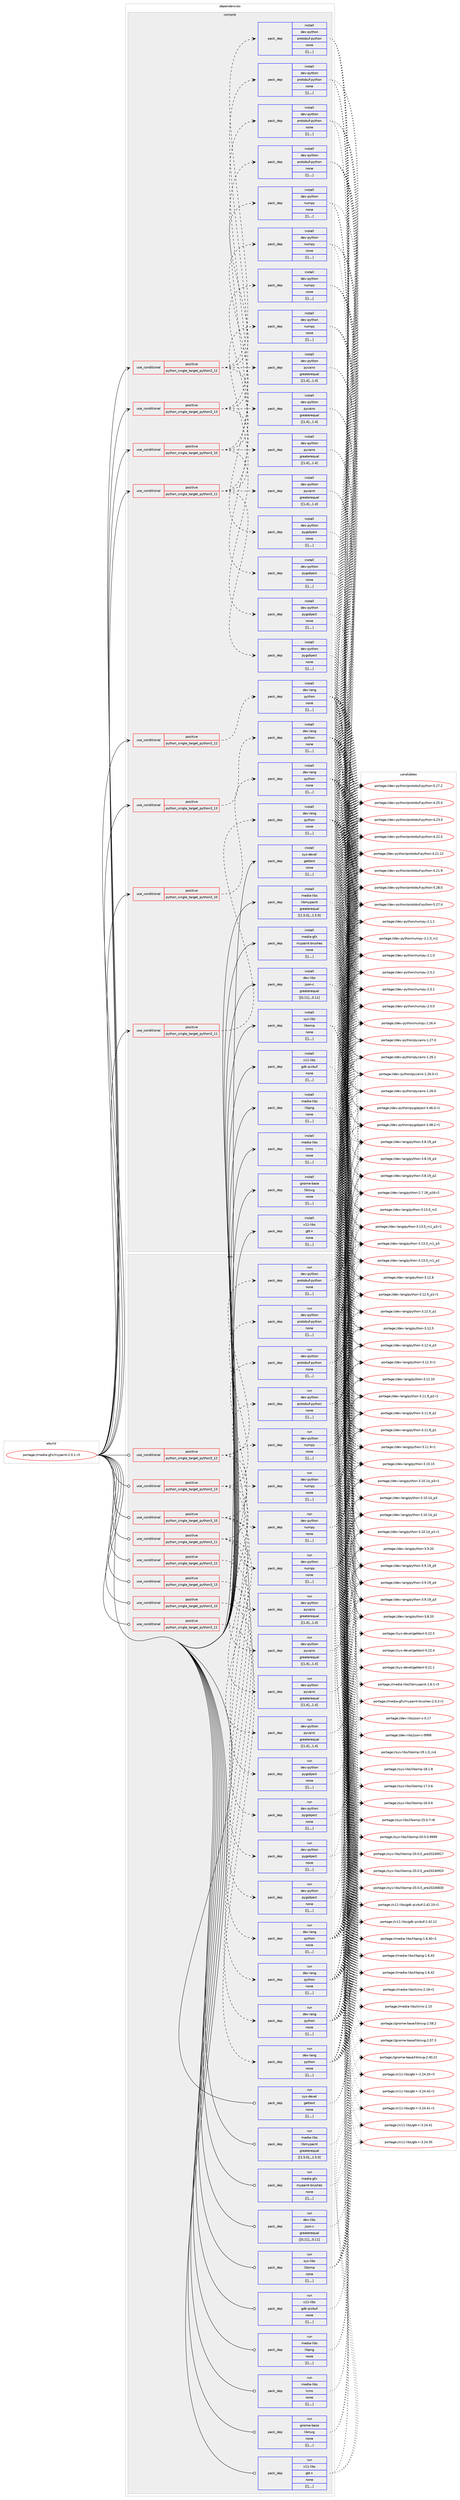 digraph prolog {

# *************
# Graph options
# *************

newrank=true;
concentrate=true;
compound=true;
graph [rankdir=LR,fontname=Helvetica,fontsize=10,ranksep=1.5];#, ranksep=2.5, nodesep=0.2];
edge  [arrowhead=vee];
node  [fontname=Helvetica,fontsize=10];

# **********
# The ebuild
# **********

subgraph cluster_leftcol {
color=gray;
label=<<i>ebuild</i>>;
id [label="portage://media-gfx/mypaint-2.0.1-r3", color=red, width=4, href="../media-gfx/mypaint-2.0.1-r3.svg"];
}

# ****************
# The dependencies
# ****************

subgraph cluster_midcol {
color=gray;
label=<<i>dependencies</i>>;
subgraph cluster_compile {
fillcolor="#eeeeee";
style=filled;
label=<<i>compile</i>>;
subgraph cond76937 {
dependency307859 [label=<<TABLE BORDER="0" CELLBORDER="1" CELLSPACING="0" CELLPADDING="4"><TR><TD ROWSPAN="3" CELLPADDING="10">use_conditional</TD></TR><TR><TD>positive</TD></TR><TR><TD>python_single_target_python3_10</TD></TR></TABLE>>, shape=none, color=red];
subgraph pack228413 {
dependency307860 [label=<<TABLE BORDER="0" CELLBORDER="1" CELLSPACING="0" CELLPADDING="4" WIDTH="220"><TR><TD ROWSPAN="6" CELLPADDING="30">pack_dep</TD></TR><TR><TD WIDTH="110">install</TD></TR><TR><TD>dev-lang</TD></TR><TR><TD>python</TD></TR><TR><TD>none</TD></TR><TR><TD>[[],,,,]</TD></TR></TABLE>>, shape=none, color=blue];
}
dependency307859:e -> dependency307860:w [weight=20,style="dashed",arrowhead="vee"];
}
id:e -> dependency307859:w [weight=20,style="solid",arrowhead="vee"];
subgraph cond76938 {
dependency307861 [label=<<TABLE BORDER="0" CELLBORDER="1" CELLSPACING="0" CELLPADDING="4"><TR><TD ROWSPAN="3" CELLPADDING="10">use_conditional</TD></TR><TR><TD>positive</TD></TR><TR><TD>python_single_target_python3_10</TD></TR></TABLE>>, shape=none, color=red];
subgraph pack228414 {
dependency307862 [label=<<TABLE BORDER="0" CELLBORDER="1" CELLSPACING="0" CELLPADDING="4" WIDTH="220"><TR><TD ROWSPAN="6" CELLPADDING="30">pack_dep</TD></TR><TR><TD WIDTH="110">install</TD></TR><TR><TD>dev-python</TD></TR><TR><TD>pygobject</TD></TR><TR><TD>none</TD></TR><TR><TD>[[],,,,]</TD></TR></TABLE>>, shape=none, color=blue];
}
dependency307861:e -> dependency307862:w [weight=20,style="dashed",arrowhead="vee"];
subgraph pack228415 {
dependency307863 [label=<<TABLE BORDER="0" CELLBORDER="1" CELLSPACING="0" CELLPADDING="4" WIDTH="220"><TR><TD ROWSPAN="6" CELLPADDING="30">pack_dep</TD></TR><TR><TD WIDTH="110">install</TD></TR><TR><TD>dev-python</TD></TR><TR><TD>numpy</TD></TR><TR><TD>none</TD></TR><TR><TD>[[],,,,]</TD></TR></TABLE>>, shape=none, color=blue];
}
dependency307861:e -> dependency307863:w [weight=20,style="dashed",arrowhead="vee"];
subgraph pack228416 {
dependency307864 [label=<<TABLE BORDER="0" CELLBORDER="1" CELLSPACING="0" CELLPADDING="4" WIDTH="220"><TR><TD ROWSPAN="6" CELLPADDING="30">pack_dep</TD></TR><TR><TD WIDTH="110">install</TD></TR><TR><TD>dev-python</TD></TR><TR><TD>pycairo</TD></TR><TR><TD>greaterequal</TD></TR><TR><TD>[[1,4],,,1.4]</TD></TR></TABLE>>, shape=none, color=blue];
}
dependency307861:e -> dependency307864:w [weight=20,style="dashed",arrowhead="vee"];
subgraph pack228417 {
dependency307865 [label=<<TABLE BORDER="0" CELLBORDER="1" CELLSPACING="0" CELLPADDING="4" WIDTH="220"><TR><TD ROWSPAN="6" CELLPADDING="30">pack_dep</TD></TR><TR><TD WIDTH="110">install</TD></TR><TR><TD>dev-python</TD></TR><TR><TD>protobuf-python</TD></TR><TR><TD>none</TD></TR><TR><TD>[[],,,,]</TD></TR></TABLE>>, shape=none, color=blue];
}
dependency307861:e -> dependency307865:w [weight=20,style="dashed",arrowhead="vee"];
}
id:e -> dependency307861:w [weight=20,style="solid",arrowhead="vee"];
subgraph cond76939 {
dependency307866 [label=<<TABLE BORDER="0" CELLBORDER="1" CELLSPACING="0" CELLPADDING="4"><TR><TD ROWSPAN="3" CELLPADDING="10">use_conditional</TD></TR><TR><TD>positive</TD></TR><TR><TD>python_single_target_python3_11</TD></TR></TABLE>>, shape=none, color=red];
subgraph pack228418 {
dependency307867 [label=<<TABLE BORDER="0" CELLBORDER="1" CELLSPACING="0" CELLPADDING="4" WIDTH="220"><TR><TD ROWSPAN="6" CELLPADDING="30">pack_dep</TD></TR><TR><TD WIDTH="110">install</TD></TR><TR><TD>dev-lang</TD></TR><TR><TD>python</TD></TR><TR><TD>none</TD></TR><TR><TD>[[],,,,]</TD></TR></TABLE>>, shape=none, color=blue];
}
dependency307866:e -> dependency307867:w [weight=20,style="dashed",arrowhead="vee"];
}
id:e -> dependency307866:w [weight=20,style="solid",arrowhead="vee"];
subgraph cond76940 {
dependency307868 [label=<<TABLE BORDER="0" CELLBORDER="1" CELLSPACING="0" CELLPADDING="4"><TR><TD ROWSPAN="3" CELLPADDING="10">use_conditional</TD></TR><TR><TD>positive</TD></TR><TR><TD>python_single_target_python3_11</TD></TR></TABLE>>, shape=none, color=red];
subgraph pack228419 {
dependency307869 [label=<<TABLE BORDER="0" CELLBORDER="1" CELLSPACING="0" CELLPADDING="4" WIDTH="220"><TR><TD ROWSPAN="6" CELLPADDING="30">pack_dep</TD></TR><TR><TD WIDTH="110">install</TD></TR><TR><TD>dev-python</TD></TR><TR><TD>pygobject</TD></TR><TR><TD>none</TD></TR><TR><TD>[[],,,,]</TD></TR></TABLE>>, shape=none, color=blue];
}
dependency307868:e -> dependency307869:w [weight=20,style="dashed",arrowhead="vee"];
subgraph pack228420 {
dependency307870 [label=<<TABLE BORDER="0" CELLBORDER="1" CELLSPACING="0" CELLPADDING="4" WIDTH="220"><TR><TD ROWSPAN="6" CELLPADDING="30">pack_dep</TD></TR><TR><TD WIDTH="110">install</TD></TR><TR><TD>dev-python</TD></TR><TR><TD>numpy</TD></TR><TR><TD>none</TD></TR><TR><TD>[[],,,,]</TD></TR></TABLE>>, shape=none, color=blue];
}
dependency307868:e -> dependency307870:w [weight=20,style="dashed",arrowhead="vee"];
subgraph pack228421 {
dependency307871 [label=<<TABLE BORDER="0" CELLBORDER="1" CELLSPACING="0" CELLPADDING="4" WIDTH="220"><TR><TD ROWSPAN="6" CELLPADDING="30">pack_dep</TD></TR><TR><TD WIDTH="110">install</TD></TR><TR><TD>dev-python</TD></TR><TR><TD>pycairo</TD></TR><TR><TD>greaterequal</TD></TR><TR><TD>[[1,4],,,1.4]</TD></TR></TABLE>>, shape=none, color=blue];
}
dependency307868:e -> dependency307871:w [weight=20,style="dashed",arrowhead="vee"];
subgraph pack228422 {
dependency307872 [label=<<TABLE BORDER="0" CELLBORDER="1" CELLSPACING="0" CELLPADDING="4" WIDTH="220"><TR><TD ROWSPAN="6" CELLPADDING="30">pack_dep</TD></TR><TR><TD WIDTH="110">install</TD></TR><TR><TD>dev-python</TD></TR><TR><TD>protobuf-python</TD></TR><TR><TD>none</TD></TR><TR><TD>[[],,,,]</TD></TR></TABLE>>, shape=none, color=blue];
}
dependency307868:e -> dependency307872:w [weight=20,style="dashed",arrowhead="vee"];
}
id:e -> dependency307868:w [weight=20,style="solid",arrowhead="vee"];
subgraph cond76941 {
dependency307873 [label=<<TABLE BORDER="0" CELLBORDER="1" CELLSPACING="0" CELLPADDING="4"><TR><TD ROWSPAN="3" CELLPADDING="10">use_conditional</TD></TR><TR><TD>positive</TD></TR><TR><TD>python_single_target_python3_12</TD></TR></TABLE>>, shape=none, color=red];
subgraph pack228423 {
dependency307874 [label=<<TABLE BORDER="0" CELLBORDER="1" CELLSPACING="0" CELLPADDING="4" WIDTH="220"><TR><TD ROWSPAN="6" CELLPADDING="30">pack_dep</TD></TR><TR><TD WIDTH="110">install</TD></TR><TR><TD>dev-lang</TD></TR><TR><TD>python</TD></TR><TR><TD>none</TD></TR><TR><TD>[[],,,,]</TD></TR></TABLE>>, shape=none, color=blue];
}
dependency307873:e -> dependency307874:w [weight=20,style="dashed",arrowhead="vee"];
}
id:e -> dependency307873:w [weight=20,style="solid",arrowhead="vee"];
subgraph cond76942 {
dependency307875 [label=<<TABLE BORDER="0" CELLBORDER="1" CELLSPACING="0" CELLPADDING="4"><TR><TD ROWSPAN="3" CELLPADDING="10">use_conditional</TD></TR><TR><TD>positive</TD></TR><TR><TD>python_single_target_python3_12</TD></TR></TABLE>>, shape=none, color=red];
subgraph pack228424 {
dependency307876 [label=<<TABLE BORDER="0" CELLBORDER="1" CELLSPACING="0" CELLPADDING="4" WIDTH="220"><TR><TD ROWSPAN="6" CELLPADDING="30">pack_dep</TD></TR><TR><TD WIDTH="110">install</TD></TR><TR><TD>dev-python</TD></TR><TR><TD>pygobject</TD></TR><TR><TD>none</TD></TR><TR><TD>[[],,,,]</TD></TR></TABLE>>, shape=none, color=blue];
}
dependency307875:e -> dependency307876:w [weight=20,style="dashed",arrowhead="vee"];
subgraph pack228425 {
dependency307877 [label=<<TABLE BORDER="0" CELLBORDER="1" CELLSPACING="0" CELLPADDING="4" WIDTH="220"><TR><TD ROWSPAN="6" CELLPADDING="30">pack_dep</TD></TR><TR><TD WIDTH="110">install</TD></TR><TR><TD>dev-python</TD></TR><TR><TD>numpy</TD></TR><TR><TD>none</TD></TR><TR><TD>[[],,,,]</TD></TR></TABLE>>, shape=none, color=blue];
}
dependency307875:e -> dependency307877:w [weight=20,style="dashed",arrowhead="vee"];
subgraph pack228426 {
dependency307878 [label=<<TABLE BORDER="0" CELLBORDER="1" CELLSPACING="0" CELLPADDING="4" WIDTH="220"><TR><TD ROWSPAN="6" CELLPADDING="30">pack_dep</TD></TR><TR><TD WIDTH="110">install</TD></TR><TR><TD>dev-python</TD></TR><TR><TD>pycairo</TD></TR><TR><TD>greaterequal</TD></TR><TR><TD>[[1,4],,,1.4]</TD></TR></TABLE>>, shape=none, color=blue];
}
dependency307875:e -> dependency307878:w [weight=20,style="dashed",arrowhead="vee"];
subgraph pack228427 {
dependency307879 [label=<<TABLE BORDER="0" CELLBORDER="1" CELLSPACING="0" CELLPADDING="4" WIDTH="220"><TR><TD ROWSPAN="6" CELLPADDING="30">pack_dep</TD></TR><TR><TD WIDTH="110">install</TD></TR><TR><TD>dev-python</TD></TR><TR><TD>protobuf-python</TD></TR><TR><TD>none</TD></TR><TR><TD>[[],,,,]</TD></TR></TABLE>>, shape=none, color=blue];
}
dependency307875:e -> dependency307879:w [weight=20,style="dashed",arrowhead="vee"];
}
id:e -> dependency307875:w [weight=20,style="solid",arrowhead="vee"];
subgraph cond76943 {
dependency307880 [label=<<TABLE BORDER="0" CELLBORDER="1" CELLSPACING="0" CELLPADDING="4"><TR><TD ROWSPAN="3" CELLPADDING="10">use_conditional</TD></TR><TR><TD>positive</TD></TR><TR><TD>python_single_target_python3_13</TD></TR></TABLE>>, shape=none, color=red];
subgraph pack228428 {
dependency307881 [label=<<TABLE BORDER="0" CELLBORDER="1" CELLSPACING="0" CELLPADDING="4" WIDTH="220"><TR><TD ROWSPAN="6" CELLPADDING="30">pack_dep</TD></TR><TR><TD WIDTH="110">install</TD></TR><TR><TD>dev-lang</TD></TR><TR><TD>python</TD></TR><TR><TD>none</TD></TR><TR><TD>[[],,,,]</TD></TR></TABLE>>, shape=none, color=blue];
}
dependency307880:e -> dependency307881:w [weight=20,style="dashed",arrowhead="vee"];
}
id:e -> dependency307880:w [weight=20,style="solid",arrowhead="vee"];
subgraph cond76944 {
dependency307882 [label=<<TABLE BORDER="0" CELLBORDER="1" CELLSPACING="0" CELLPADDING="4"><TR><TD ROWSPAN="3" CELLPADDING="10">use_conditional</TD></TR><TR><TD>positive</TD></TR><TR><TD>python_single_target_python3_13</TD></TR></TABLE>>, shape=none, color=red];
subgraph pack228429 {
dependency307883 [label=<<TABLE BORDER="0" CELLBORDER="1" CELLSPACING="0" CELLPADDING="4" WIDTH="220"><TR><TD ROWSPAN="6" CELLPADDING="30">pack_dep</TD></TR><TR><TD WIDTH="110">install</TD></TR><TR><TD>dev-python</TD></TR><TR><TD>pygobject</TD></TR><TR><TD>none</TD></TR><TR><TD>[[],,,,]</TD></TR></TABLE>>, shape=none, color=blue];
}
dependency307882:e -> dependency307883:w [weight=20,style="dashed",arrowhead="vee"];
subgraph pack228430 {
dependency307884 [label=<<TABLE BORDER="0" CELLBORDER="1" CELLSPACING="0" CELLPADDING="4" WIDTH="220"><TR><TD ROWSPAN="6" CELLPADDING="30">pack_dep</TD></TR><TR><TD WIDTH="110">install</TD></TR><TR><TD>dev-python</TD></TR><TR><TD>numpy</TD></TR><TR><TD>none</TD></TR><TR><TD>[[],,,,]</TD></TR></TABLE>>, shape=none, color=blue];
}
dependency307882:e -> dependency307884:w [weight=20,style="dashed",arrowhead="vee"];
subgraph pack228431 {
dependency307885 [label=<<TABLE BORDER="0" CELLBORDER="1" CELLSPACING="0" CELLPADDING="4" WIDTH="220"><TR><TD ROWSPAN="6" CELLPADDING="30">pack_dep</TD></TR><TR><TD WIDTH="110">install</TD></TR><TR><TD>dev-python</TD></TR><TR><TD>pycairo</TD></TR><TR><TD>greaterequal</TD></TR><TR><TD>[[1,4],,,1.4]</TD></TR></TABLE>>, shape=none, color=blue];
}
dependency307882:e -> dependency307885:w [weight=20,style="dashed",arrowhead="vee"];
subgraph pack228432 {
dependency307886 [label=<<TABLE BORDER="0" CELLBORDER="1" CELLSPACING="0" CELLPADDING="4" WIDTH="220"><TR><TD ROWSPAN="6" CELLPADDING="30">pack_dep</TD></TR><TR><TD WIDTH="110">install</TD></TR><TR><TD>dev-python</TD></TR><TR><TD>protobuf-python</TD></TR><TR><TD>none</TD></TR><TR><TD>[[],,,,]</TD></TR></TABLE>>, shape=none, color=blue];
}
dependency307882:e -> dependency307886:w [weight=20,style="dashed",arrowhead="vee"];
}
id:e -> dependency307882:w [weight=20,style="solid",arrowhead="vee"];
subgraph pack228433 {
dependency307887 [label=<<TABLE BORDER="0" CELLBORDER="1" CELLSPACING="0" CELLPADDING="4" WIDTH="220"><TR><TD ROWSPAN="6" CELLPADDING="30">pack_dep</TD></TR><TR><TD WIDTH="110">install</TD></TR><TR><TD>dev-libs</TD></TR><TR><TD>json-c</TD></TR><TR><TD>greaterequal</TD></TR><TR><TD>[[0,11],,,0.11]</TD></TR></TABLE>>, shape=none, color=blue];
}
id:e -> dependency307887:w [weight=20,style="solid",arrowhead="vee"];
subgraph pack228434 {
dependency307888 [label=<<TABLE BORDER="0" CELLBORDER="1" CELLSPACING="0" CELLPADDING="4" WIDTH="220"><TR><TD ROWSPAN="6" CELLPADDING="30">pack_dep</TD></TR><TR><TD WIDTH="110">install</TD></TR><TR><TD>gnome-base</TD></TR><TR><TD>librsvg</TD></TR><TR><TD>none</TD></TR><TR><TD>[[],,,,]</TD></TR></TABLE>>, shape=none, color=blue];
}
id:e -> dependency307888:w [weight=20,style="solid",arrowhead="vee"];
subgraph pack228435 {
dependency307889 [label=<<TABLE BORDER="0" CELLBORDER="1" CELLSPACING="0" CELLPADDING="4" WIDTH="220"><TR><TD ROWSPAN="6" CELLPADDING="30">pack_dep</TD></TR><TR><TD WIDTH="110">install</TD></TR><TR><TD>media-gfx</TD></TR><TR><TD>mypaint-brushes</TD></TR><TR><TD>none</TD></TR><TR><TD>[[],,,,]</TD></TR></TABLE>>, shape=none, color=blue];
}
id:e -> dependency307889:w [weight=20,style="solid",arrowhead="vee"];
subgraph pack228436 {
dependency307890 [label=<<TABLE BORDER="0" CELLBORDER="1" CELLSPACING="0" CELLPADDING="4" WIDTH="220"><TR><TD ROWSPAN="6" CELLPADDING="30">pack_dep</TD></TR><TR><TD WIDTH="110">install</TD></TR><TR><TD>media-libs</TD></TR><TR><TD>lcms</TD></TR><TR><TD>none</TD></TR><TR><TD>[[],,,,]</TD></TR></TABLE>>, shape=none, color=blue];
}
id:e -> dependency307890:w [weight=20,style="solid",arrowhead="vee"];
subgraph pack228437 {
dependency307891 [label=<<TABLE BORDER="0" CELLBORDER="1" CELLSPACING="0" CELLPADDING="4" WIDTH="220"><TR><TD ROWSPAN="6" CELLPADDING="30">pack_dep</TD></TR><TR><TD WIDTH="110">install</TD></TR><TR><TD>media-libs</TD></TR><TR><TD>libmypaint</TD></TR><TR><TD>greaterequal</TD></TR><TR><TD>[[1,5,0],,,1.5.0]</TD></TR></TABLE>>, shape=none, color=blue];
}
id:e -> dependency307891:w [weight=20,style="solid",arrowhead="vee"];
subgraph pack228438 {
dependency307892 [label=<<TABLE BORDER="0" CELLBORDER="1" CELLSPACING="0" CELLPADDING="4" WIDTH="220"><TR><TD ROWSPAN="6" CELLPADDING="30">pack_dep</TD></TR><TR><TD WIDTH="110">install</TD></TR><TR><TD>media-libs</TD></TR><TR><TD>libpng</TD></TR><TR><TD>none</TD></TR><TR><TD>[[],,,,]</TD></TR></TABLE>>, shape=none, color=blue];
}
id:e -> dependency307892:w [weight=20,style="solid",arrowhead="vee"];
subgraph pack228439 {
dependency307893 [label=<<TABLE BORDER="0" CELLBORDER="1" CELLSPACING="0" CELLPADDING="4" WIDTH="220"><TR><TD ROWSPAN="6" CELLPADDING="30">pack_dep</TD></TR><TR><TD WIDTH="110">install</TD></TR><TR><TD>sys-devel</TD></TR><TR><TD>gettext</TD></TR><TR><TD>none</TD></TR><TR><TD>[[],,,,]</TD></TR></TABLE>>, shape=none, color=blue];
}
id:e -> dependency307893:w [weight=20,style="solid",arrowhead="vee"];
subgraph pack228440 {
dependency307894 [label=<<TABLE BORDER="0" CELLBORDER="1" CELLSPACING="0" CELLPADDING="4" WIDTH="220"><TR><TD ROWSPAN="6" CELLPADDING="30">pack_dep</TD></TR><TR><TD WIDTH="110">install</TD></TR><TR><TD>sys-libs</TD></TR><TR><TD>libomp</TD></TR><TR><TD>none</TD></TR><TR><TD>[[],,,,]</TD></TR></TABLE>>, shape=none, color=blue];
}
id:e -> dependency307894:w [weight=20,style="solid",arrowhead="vee"];
subgraph pack228441 {
dependency307895 [label=<<TABLE BORDER="0" CELLBORDER="1" CELLSPACING="0" CELLPADDING="4" WIDTH="220"><TR><TD ROWSPAN="6" CELLPADDING="30">pack_dep</TD></TR><TR><TD WIDTH="110">install</TD></TR><TR><TD>x11-libs</TD></TR><TR><TD>gdk-pixbuf</TD></TR><TR><TD>none</TD></TR><TR><TD>[[],,,,]</TD></TR></TABLE>>, shape=none, color=blue];
}
id:e -> dependency307895:w [weight=20,style="solid",arrowhead="vee"];
subgraph pack228442 {
dependency307896 [label=<<TABLE BORDER="0" CELLBORDER="1" CELLSPACING="0" CELLPADDING="4" WIDTH="220"><TR><TD ROWSPAN="6" CELLPADDING="30">pack_dep</TD></TR><TR><TD WIDTH="110">install</TD></TR><TR><TD>x11-libs</TD></TR><TR><TD>gtk+</TD></TR><TR><TD>none</TD></TR><TR><TD>[[],,,,]</TD></TR></TABLE>>, shape=none, color=blue];
}
id:e -> dependency307896:w [weight=20,style="solid",arrowhead="vee"];
}
subgraph cluster_compileandrun {
fillcolor="#eeeeee";
style=filled;
label=<<i>compile and run</i>>;
}
subgraph cluster_run {
fillcolor="#eeeeee";
style=filled;
label=<<i>run</i>>;
subgraph cond76945 {
dependency307897 [label=<<TABLE BORDER="0" CELLBORDER="1" CELLSPACING="0" CELLPADDING="4"><TR><TD ROWSPAN="3" CELLPADDING="10">use_conditional</TD></TR><TR><TD>positive</TD></TR><TR><TD>python_single_target_python3_10</TD></TR></TABLE>>, shape=none, color=red];
subgraph pack228443 {
dependency307898 [label=<<TABLE BORDER="0" CELLBORDER="1" CELLSPACING="0" CELLPADDING="4" WIDTH="220"><TR><TD ROWSPAN="6" CELLPADDING="30">pack_dep</TD></TR><TR><TD WIDTH="110">run</TD></TR><TR><TD>dev-lang</TD></TR><TR><TD>python</TD></TR><TR><TD>none</TD></TR><TR><TD>[[],,,,]</TD></TR></TABLE>>, shape=none, color=blue];
}
dependency307897:e -> dependency307898:w [weight=20,style="dashed",arrowhead="vee"];
}
id:e -> dependency307897:w [weight=20,style="solid",arrowhead="odot"];
subgraph cond76946 {
dependency307899 [label=<<TABLE BORDER="0" CELLBORDER="1" CELLSPACING="0" CELLPADDING="4"><TR><TD ROWSPAN="3" CELLPADDING="10">use_conditional</TD></TR><TR><TD>positive</TD></TR><TR><TD>python_single_target_python3_10</TD></TR></TABLE>>, shape=none, color=red];
subgraph pack228444 {
dependency307900 [label=<<TABLE BORDER="0" CELLBORDER="1" CELLSPACING="0" CELLPADDING="4" WIDTH="220"><TR><TD ROWSPAN="6" CELLPADDING="30">pack_dep</TD></TR><TR><TD WIDTH="110">run</TD></TR><TR><TD>dev-python</TD></TR><TR><TD>pygobject</TD></TR><TR><TD>none</TD></TR><TR><TD>[[],,,,]</TD></TR></TABLE>>, shape=none, color=blue];
}
dependency307899:e -> dependency307900:w [weight=20,style="dashed",arrowhead="vee"];
subgraph pack228445 {
dependency307901 [label=<<TABLE BORDER="0" CELLBORDER="1" CELLSPACING="0" CELLPADDING="4" WIDTH="220"><TR><TD ROWSPAN="6" CELLPADDING="30">pack_dep</TD></TR><TR><TD WIDTH="110">run</TD></TR><TR><TD>dev-python</TD></TR><TR><TD>numpy</TD></TR><TR><TD>none</TD></TR><TR><TD>[[],,,,]</TD></TR></TABLE>>, shape=none, color=blue];
}
dependency307899:e -> dependency307901:w [weight=20,style="dashed",arrowhead="vee"];
subgraph pack228446 {
dependency307902 [label=<<TABLE BORDER="0" CELLBORDER="1" CELLSPACING="0" CELLPADDING="4" WIDTH="220"><TR><TD ROWSPAN="6" CELLPADDING="30">pack_dep</TD></TR><TR><TD WIDTH="110">run</TD></TR><TR><TD>dev-python</TD></TR><TR><TD>pycairo</TD></TR><TR><TD>greaterequal</TD></TR><TR><TD>[[1,4],,,1.4]</TD></TR></TABLE>>, shape=none, color=blue];
}
dependency307899:e -> dependency307902:w [weight=20,style="dashed",arrowhead="vee"];
subgraph pack228447 {
dependency307903 [label=<<TABLE BORDER="0" CELLBORDER="1" CELLSPACING="0" CELLPADDING="4" WIDTH="220"><TR><TD ROWSPAN="6" CELLPADDING="30">pack_dep</TD></TR><TR><TD WIDTH="110">run</TD></TR><TR><TD>dev-python</TD></TR><TR><TD>protobuf-python</TD></TR><TR><TD>none</TD></TR><TR><TD>[[],,,,]</TD></TR></TABLE>>, shape=none, color=blue];
}
dependency307899:e -> dependency307903:w [weight=20,style="dashed",arrowhead="vee"];
}
id:e -> dependency307899:w [weight=20,style="solid",arrowhead="odot"];
subgraph cond76947 {
dependency307904 [label=<<TABLE BORDER="0" CELLBORDER="1" CELLSPACING="0" CELLPADDING="4"><TR><TD ROWSPAN="3" CELLPADDING="10">use_conditional</TD></TR><TR><TD>positive</TD></TR><TR><TD>python_single_target_python3_11</TD></TR></TABLE>>, shape=none, color=red];
subgraph pack228448 {
dependency307905 [label=<<TABLE BORDER="0" CELLBORDER="1" CELLSPACING="0" CELLPADDING="4" WIDTH="220"><TR><TD ROWSPAN="6" CELLPADDING="30">pack_dep</TD></TR><TR><TD WIDTH="110">run</TD></TR><TR><TD>dev-lang</TD></TR><TR><TD>python</TD></TR><TR><TD>none</TD></TR><TR><TD>[[],,,,]</TD></TR></TABLE>>, shape=none, color=blue];
}
dependency307904:e -> dependency307905:w [weight=20,style="dashed",arrowhead="vee"];
}
id:e -> dependency307904:w [weight=20,style="solid",arrowhead="odot"];
subgraph cond76948 {
dependency307906 [label=<<TABLE BORDER="0" CELLBORDER="1" CELLSPACING="0" CELLPADDING="4"><TR><TD ROWSPAN="3" CELLPADDING="10">use_conditional</TD></TR><TR><TD>positive</TD></TR><TR><TD>python_single_target_python3_11</TD></TR></TABLE>>, shape=none, color=red];
subgraph pack228449 {
dependency307907 [label=<<TABLE BORDER="0" CELLBORDER="1" CELLSPACING="0" CELLPADDING="4" WIDTH="220"><TR><TD ROWSPAN="6" CELLPADDING="30">pack_dep</TD></TR><TR><TD WIDTH="110">run</TD></TR><TR><TD>dev-python</TD></TR><TR><TD>pygobject</TD></TR><TR><TD>none</TD></TR><TR><TD>[[],,,,]</TD></TR></TABLE>>, shape=none, color=blue];
}
dependency307906:e -> dependency307907:w [weight=20,style="dashed",arrowhead="vee"];
subgraph pack228450 {
dependency307908 [label=<<TABLE BORDER="0" CELLBORDER="1" CELLSPACING="0" CELLPADDING="4" WIDTH="220"><TR><TD ROWSPAN="6" CELLPADDING="30">pack_dep</TD></TR><TR><TD WIDTH="110">run</TD></TR><TR><TD>dev-python</TD></TR><TR><TD>numpy</TD></TR><TR><TD>none</TD></TR><TR><TD>[[],,,,]</TD></TR></TABLE>>, shape=none, color=blue];
}
dependency307906:e -> dependency307908:w [weight=20,style="dashed",arrowhead="vee"];
subgraph pack228451 {
dependency307909 [label=<<TABLE BORDER="0" CELLBORDER="1" CELLSPACING="0" CELLPADDING="4" WIDTH="220"><TR><TD ROWSPAN="6" CELLPADDING="30">pack_dep</TD></TR><TR><TD WIDTH="110">run</TD></TR><TR><TD>dev-python</TD></TR><TR><TD>pycairo</TD></TR><TR><TD>greaterequal</TD></TR><TR><TD>[[1,4],,,1.4]</TD></TR></TABLE>>, shape=none, color=blue];
}
dependency307906:e -> dependency307909:w [weight=20,style="dashed",arrowhead="vee"];
subgraph pack228452 {
dependency307910 [label=<<TABLE BORDER="0" CELLBORDER="1" CELLSPACING="0" CELLPADDING="4" WIDTH="220"><TR><TD ROWSPAN="6" CELLPADDING="30">pack_dep</TD></TR><TR><TD WIDTH="110">run</TD></TR><TR><TD>dev-python</TD></TR><TR><TD>protobuf-python</TD></TR><TR><TD>none</TD></TR><TR><TD>[[],,,,]</TD></TR></TABLE>>, shape=none, color=blue];
}
dependency307906:e -> dependency307910:w [weight=20,style="dashed",arrowhead="vee"];
}
id:e -> dependency307906:w [weight=20,style="solid",arrowhead="odot"];
subgraph cond76949 {
dependency307911 [label=<<TABLE BORDER="0" CELLBORDER="1" CELLSPACING="0" CELLPADDING="4"><TR><TD ROWSPAN="3" CELLPADDING="10">use_conditional</TD></TR><TR><TD>positive</TD></TR><TR><TD>python_single_target_python3_12</TD></TR></TABLE>>, shape=none, color=red];
subgraph pack228453 {
dependency307912 [label=<<TABLE BORDER="0" CELLBORDER="1" CELLSPACING="0" CELLPADDING="4" WIDTH="220"><TR><TD ROWSPAN="6" CELLPADDING="30">pack_dep</TD></TR><TR><TD WIDTH="110">run</TD></TR><TR><TD>dev-lang</TD></TR><TR><TD>python</TD></TR><TR><TD>none</TD></TR><TR><TD>[[],,,,]</TD></TR></TABLE>>, shape=none, color=blue];
}
dependency307911:e -> dependency307912:w [weight=20,style="dashed",arrowhead="vee"];
}
id:e -> dependency307911:w [weight=20,style="solid",arrowhead="odot"];
subgraph cond76950 {
dependency307913 [label=<<TABLE BORDER="0" CELLBORDER="1" CELLSPACING="0" CELLPADDING="4"><TR><TD ROWSPAN="3" CELLPADDING="10">use_conditional</TD></TR><TR><TD>positive</TD></TR><TR><TD>python_single_target_python3_12</TD></TR></TABLE>>, shape=none, color=red];
subgraph pack228454 {
dependency307914 [label=<<TABLE BORDER="0" CELLBORDER="1" CELLSPACING="0" CELLPADDING="4" WIDTH="220"><TR><TD ROWSPAN="6" CELLPADDING="30">pack_dep</TD></TR><TR><TD WIDTH="110">run</TD></TR><TR><TD>dev-python</TD></TR><TR><TD>pygobject</TD></TR><TR><TD>none</TD></TR><TR><TD>[[],,,,]</TD></TR></TABLE>>, shape=none, color=blue];
}
dependency307913:e -> dependency307914:w [weight=20,style="dashed",arrowhead="vee"];
subgraph pack228455 {
dependency307915 [label=<<TABLE BORDER="0" CELLBORDER="1" CELLSPACING="0" CELLPADDING="4" WIDTH="220"><TR><TD ROWSPAN="6" CELLPADDING="30">pack_dep</TD></TR><TR><TD WIDTH="110">run</TD></TR><TR><TD>dev-python</TD></TR><TR><TD>numpy</TD></TR><TR><TD>none</TD></TR><TR><TD>[[],,,,]</TD></TR></TABLE>>, shape=none, color=blue];
}
dependency307913:e -> dependency307915:w [weight=20,style="dashed",arrowhead="vee"];
subgraph pack228456 {
dependency307916 [label=<<TABLE BORDER="0" CELLBORDER="1" CELLSPACING="0" CELLPADDING="4" WIDTH="220"><TR><TD ROWSPAN="6" CELLPADDING="30">pack_dep</TD></TR><TR><TD WIDTH="110">run</TD></TR><TR><TD>dev-python</TD></TR><TR><TD>pycairo</TD></TR><TR><TD>greaterequal</TD></TR><TR><TD>[[1,4],,,1.4]</TD></TR></TABLE>>, shape=none, color=blue];
}
dependency307913:e -> dependency307916:w [weight=20,style="dashed",arrowhead="vee"];
subgraph pack228457 {
dependency307917 [label=<<TABLE BORDER="0" CELLBORDER="1" CELLSPACING="0" CELLPADDING="4" WIDTH="220"><TR><TD ROWSPAN="6" CELLPADDING="30">pack_dep</TD></TR><TR><TD WIDTH="110">run</TD></TR><TR><TD>dev-python</TD></TR><TR><TD>protobuf-python</TD></TR><TR><TD>none</TD></TR><TR><TD>[[],,,,]</TD></TR></TABLE>>, shape=none, color=blue];
}
dependency307913:e -> dependency307917:w [weight=20,style="dashed",arrowhead="vee"];
}
id:e -> dependency307913:w [weight=20,style="solid",arrowhead="odot"];
subgraph cond76951 {
dependency307918 [label=<<TABLE BORDER="0" CELLBORDER="1" CELLSPACING="0" CELLPADDING="4"><TR><TD ROWSPAN="3" CELLPADDING="10">use_conditional</TD></TR><TR><TD>positive</TD></TR><TR><TD>python_single_target_python3_13</TD></TR></TABLE>>, shape=none, color=red];
subgraph pack228458 {
dependency307919 [label=<<TABLE BORDER="0" CELLBORDER="1" CELLSPACING="0" CELLPADDING="4" WIDTH="220"><TR><TD ROWSPAN="6" CELLPADDING="30">pack_dep</TD></TR><TR><TD WIDTH="110">run</TD></TR><TR><TD>dev-lang</TD></TR><TR><TD>python</TD></TR><TR><TD>none</TD></TR><TR><TD>[[],,,,]</TD></TR></TABLE>>, shape=none, color=blue];
}
dependency307918:e -> dependency307919:w [weight=20,style="dashed",arrowhead="vee"];
}
id:e -> dependency307918:w [weight=20,style="solid",arrowhead="odot"];
subgraph cond76952 {
dependency307920 [label=<<TABLE BORDER="0" CELLBORDER="1" CELLSPACING="0" CELLPADDING="4"><TR><TD ROWSPAN="3" CELLPADDING="10">use_conditional</TD></TR><TR><TD>positive</TD></TR><TR><TD>python_single_target_python3_13</TD></TR></TABLE>>, shape=none, color=red];
subgraph pack228459 {
dependency307921 [label=<<TABLE BORDER="0" CELLBORDER="1" CELLSPACING="0" CELLPADDING="4" WIDTH="220"><TR><TD ROWSPAN="6" CELLPADDING="30">pack_dep</TD></TR><TR><TD WIDTH="110">run</TD></TR><TR><TD>dev-python</TD></TR><TR><TD>pygobject</TD></TR><TR><TD>none</TD></TR><TR><TD>[[],,,,]</TD></TR></TABLE>>, shape=none, color=blue];
}
dependency307920:e -> dependency307921:w [weight=20,style="dashed",arrowhead="vee"];
subgraph pack228460 {
dependency307922 [label=<<TABLE BORDER="0" CELLBORDER="1" CELLSPACING="0" CELLPADDING="4" WIDTH="220"><TR><TD ROWSPAN="6" CELLPADDING="30">pack_dep</TD></TR><TR><TD WIDTH="110">run</TD></TR><TR><TD>dev-python</TD></TR><TR><TD>numpy</TD></TR><TR><TD>none</TD></TR><TR><TD>[[],,,,]</TD></TR></TABLE>>, shape=none, color=blue];
}
dependency307920:e -> dependency307922:w [weight=20,style="dashed",arrowhead="vee"];
subgraph pack228461 {
dependency307923 [label=<<TABLE BORDER="0" CELLBORDER="1" CELLSPACING="0" CELLPADDING="4" WIDTH="220"><TR><TD ROWSPAN="6" CELLPADDING="30">pack_dep</TD></TR><TR><TD WIDTH="110">run</TD></TR><TR><TD>dev-python</TD></TR><TR><TD>pycairo</TD></TR><TR><TD>greaterequal</TD></TR><TR><TD>[[1,4],,,1.4]</TD></TR></TABLE>>, shape=none, color=blue];
}
dependency307920:e -> dependency307923:w [weight=20,style="dashed",arrowhead="vee"];
subgraph pack228462 {
dependency307924 [label=<<TABLE BORDER="0" CELLBORDER="1" CELLSPACING="0" CELLPADDING="4" WIDTH="220"><TR><TD ROWSPAN="6" CELLPADDING="30">pack_dep</TD></TR><TR><TD WIDTH="110">run</TD></TR><TR><TD>dev-python</TD></TR><TR><TD>protobuf-python</TD></TR><TR><TD>none</TD></TR><TR><TD>[[],,,,]</TD></TR></TABLE>>, shape=none, color=blue];
}
dependency307920:e -> dependency307924:w [weight=20,style="dashed",arrowhead="vee"];
}
id:e -> dependency307920:w [weight=20,style="solid",arrowhead="odot"];
subgraph pack228463 {
dependency307925 [label=<<TABLE BORDER="0" CELLBORDER="1" CELLSPACING="0" CELLPADDING="4" WIDTH="220"><TR><TD ROWSPAN="6" CELLPADDING="30">pack_dep</TD></TR><TR><TD WIDTH="110">run</TD></TR><TR><TD>dev-libs</TD></TR><TR><TD>json-c</TD></TR><TR><TD>greaterequal</TD></TR><TR><TD>[[0,11],,,0.11]</TD></TR></TABLE>>, shape=none, color=blue];
}
id:e -> dependency307925:w [weight=20,style="solid",arrowhead="odot"];
subgraph pack228464 {
dependency307926 [label=<<TABLE BORDER="0" CELLBORDER="1" CELLSPACING="0" CELLPADDING="4" WIDTH="220"><TR><TD ROWSPAN="6" CELLPADDING="30">pack_dep</TD></TR><TR><TD WIDTH="110">run</TD></TR><TR><TD>gnome-base</TD></TR><TR><TD>librsvg</TD></TR><TR><TD>none</TD></TR><TR><TD>[[],,,,]</TD></TR></TABLE>>, shape=none, color=blue];
}
id:e -> dependency307926:w [weight=20,style="solid",arrowhead="odot"];
subgraph pack228465 {
dependency307927 [label=<<TABLE BORDER="0" CELLBORDER="1" CELLSPACING="0" CELLPADDING="4" WIDTH="220"><TR><TD ROWSPAN="6" CELLPADDING="30">pack_dep</TD></TR><TR><TD WIDTH="110">run</TD></TR><TR><TD>media-gfx</TD></TR><TR><TD>mypaint-brushes</TD></TR><TR><TD>none</TD></TR><TR><TD>[[],,,,]</TD></TR></TABLE>>, shape=none, color=blue];
}
id:e -> dependency307927:w [weight=20,style="solid",arrowhead="odot"];
subgraph pack228466 {
dependency307928 [label=<<TABLE BORDER="0" CELLBORDER="1" CELLSPACING="0" CELLPADDING="4" WIDTH="220"><TR><TD ROWSPAN="6" CELLPADDING="30">pack_dep</TD></TR><TR><TD WIDTH="110">run</TD></TR><TR><TD>media-libs</TD></TR><TR><TD>lcms</TD></TR><TR><TD>none</TD></TR><TR><TD>[[],,,,]</TD></TR></TABLE>>, shape=none, color=blue];
}
id:e -> dependency307928:w [weight=20,style="solid",arrowhead="odot"];
subgraph pack228467 {
dependency307929 [label=<<TABLE BORDER="0" CELLBORDER="1" CELLSPACING="0" CELLPADDING="4" WIDTH="220"><TR><TD ROWSPAN="6" CELLPADDING="30">pack_dep</TD></TR><TR><TD WIDTH="110">run</TD></TR><TR><TD>media-libs</TD></TR><TR><TD>libmypaint</TD></TR><TR><TD>greaterequal</TD></TR><TR><TD>[[1,5,0],,,1.5.0]</TD></TR></TABLE>>, shape=none, color=blue];
}
id:e -> dependency307929:w [weight=20,style="solid",arrowhead="odot"];
subgraph pack228468 {
dependency307930 [label=<<TABLE BORDER="0" CELLBORDER="1" CELLSPACING="0" CELLPADDING="4" WIDTH="220"><TR><TD ROWSPAN="6" CELLPADDING="30">pack_dep</TD></TR><TR><TD WIDTH="110">run</TD></TR><TR><TD>media-libs</TD></TR><TR><TD>libpng</TD></TR><TR><TD>none</TD></TR><TR><TD>[[],,,,]</TD></TR></TABLE>>, shape=none, color=blue];
}
id:e -> dependency307930:w [weight=20,style="solid",arrowhead="odot"];
subgraph pack228469 {
dependency307931 [label=<<TABLE BORDER="0" CELLBORDER="1" CELLSPACING="0" CELLPADDING="4" WIDTH="220"><TR><TD ROWSPAN="6" CELLPADDING="30">pack_dep</TD></TR><TR><TD WIDTH="110">run</TD></TR><TR><TD>sys-devel</TD></TR><TR><TD>gettext</TD></TR><TR><TD>none</TD></TR><TR><TD>[[],,,,]</TD></TR></TABLE>>, shape=none, color=blue];
}
id:e -> dependency307931:w [weight=20,style="solid",arrowhead="odot"];
subgraph pack228470 {
dependency307932 [label=<<TABLE BORDER="0" CELLBORDER="1" CELLSPACING="0" CELLPADDING="4" WIDTH="220"><TR><TD ROWSPAN="6" CELLPADDING="30">pack_dep</TD></TR><TR><TD WIDTH="110">run</TD></TR><TR><TD>sys-libs</TD></TR><TR><TD>libomp</TD></TR><TR><TD>none</TD></TR><TR><TD>[[],,,,]</TD></TR></TABLE>>, shape=none, color=blue];
}
id:e -> dependency307932:w [weight=20,style="solid",arrowhead="odot"];
subgraph pack228471 {
dependency307933 [label=<<TABLE BORDER="0" CELLBORDER="1" CELLSPACING="0" CELLPADDING="4" WIDTH="220"><TR><TD ROWSPAN="6" CELLPADDING="30">pack_dep</TD></TR><TR><TD WIDTH="110">run</TD></TR><TR><TD>x11-libs</TD></TR><TR><TD>gdk-pixbuf</TD></TR><TR><TD>none</TD></TR><TR><TD>[[],,,,]</TD></TR></TABLE>>, shape=none, color=blue];
}
id:e -> dependency307933:w [weight=20,style="solid",arrowhead="odot"];
subgraph pack228472 {
dependency307934 [label=<<TABLE BORDER="0" CELLBORDER="1" CELLSPACING="0" CELLPADDING="4" WIDTH="220"><TR><TD ROWSPAN="6" CELLPADDING="30">pack_dep</TD></TR><TR><TD WIDTH="110">run</TD></TR><TR><TD>x11-libs</TD></TR><TR><TD>gtk+</TD></TR><TR><TD>none</TD></TR><TR><TD>[[],,,,]</TD></TR></TABLE>>, shape=none, color=blue];
}
id:e -> dependency307934:w [weight=20,style="solid",arrowhead="odot"];
}
}

# **************
# The candidates
# **************

subgraph cluster_choices {
rank=same;
color=gray;
label=<<i>candidates</i>>;

subgraph choice228413 {
color=black;
nodesep=1;
choice10010111845108971101034711212111610411111045514649514648951149950 [label="portage://dev-lang/python-3.13.0_rc2", color=red, width=4,href="../dev-lang/python-3.13.0_rc2.svg"];
choice1001011184510897110103471121211161041111104551464951464895114994995112514511449 [label="portage://dev-lang/python-3.13.0_rc1_p3-r1", color=red, width=4,href="../dev-lang/python-3.13.0_rc1_p3-r1.svg"];
choice100101118451089711010347112121116104111110455146495146489511499499511251 [label="portage://dev-lang/python-3.13.0_rc1_p3", color=red, width=4,href="../dev-lang/python-3.13.0_rc1_p3.svg"];
choice100101118451089711010347112121116104111110455146495146489511499499511250 [label="portage://dev-lang/python-3.13.0_rc1_p2", color=red, width=4,href="../dev-lang/python-3.13.0_rc1_p2.svg"];
choice10010111845108971101034711212111610411111045514649504654 [label="portage://dev-lang/python-3.12.6", color=red, width=4,href="../dev-lang/python-3.12.6.svg"];
choice1001011184510897110103471121211161041111104551464950465395112494511449 [label="portage://dev-lang/python-3.12.5_p1-r1", color=red, width=4,href="../dev-lang/python-3.12.5_p1-r1.svg"];
choice100101118451089711010347112121116104111110455146495046539511249 [label="portage://dev-lang/python-3.12.5_p1", color=red, width=4,href="../dev-lang/python-3.12.5_p1.svg"];
choice10010111845108971101034711212111610411111045514649504653 [label="portage://dev-lang/python-3.12.5", color=red, width=4,href="../dev-lang/python-3.12.5.svg"];
choice100101118451089711010347112121116104111110455146495046529511251 [label="portage://dev-lang/python-3.12.4_p3", color=red, width=4,href="../dev-lang/python-3.12.4_p3.svg"];
choice100101118451089711010347112121116104111110455146495046514511449 [label="portage://dev-lang/python-3.12.3-r1", color=red, width=4,href="../dev-lang/python-3.12.3-r1.svg"];
choice1001011184510897110103471121211161041111104551464949464948 [label="portage://dev-lang/python-3.11.10", color=red, width=4,href="../dev-lang/python-3.11.10.svg"];
choice1001011184510897110103471121211161041111104551464949465795112504511449 [label="portage://dev-lang/python-3.11.9_p2-r1", color=red, width=4,href="../dev-lang/python-3.11.9_p2-r1.svg"];
choice100101118451089711010347112121116104111110455146494946579511250 [label="portage://dev-lang/python-3.11.9_p2", color=red, width=4,href="../dev-lang/python-3.11.9_p2.svg"];
choice100101118451089711010347112121116104111110455146494946579511249 [label="portage://dev-lang/python-3.11.9_p1", color=red, width=4,href="../dev-lang/python-3.11.9_p1.svg"];
choice100101118451089711010347112121116104111110455146494946574511449 [label="portage://dev-lang/python-3.11.9-r1", color=red, width=4,href="../dev-lang/python-3.11.9-r1.svg"];
choice1001011184510897110103471121211161041111104551464948464953 [label="portage://dev-lang/python-3.10.15", color=red, width=4,href="../dev-lang/python-3.10.15.svg"];
choice100101118451089711010347112121116104111110455146494846495295112514511449 [label="portage://dev-lang/python-3.10.14_p3-r1", color=red, width=4,href="../dev-lang/python-3.10.14_p3-r1.svg"];
choice10010111845108971101034711212111610411111045514649484649529511251 [label="portage://dev-lang/python-3.10.14_p3", color=red, width=4,href="../dev-lang/python-3.10.14_p3.svg"];
choice10010111845108971101034711212111610411111045514649484649529511250 [label="portage://dev-lang/python-3.10.14_p2", color=red, width=4,href="../dev-lang/python-3.10.14_p2.svg"];
choice100101118451089711010347112121116104111110455146494846495295112494511449 [label="portage://dev-lang/python-3.10.14_p1-r1", color=red, width=4,href="../dev-lang/python-3.10.14_p1-r1.svg"];
choice10010111845108971101034711212111610411111045514657465048 [label="portage://dev-lang/python-3.9.20", color=red, width=4,href="../dev-lang/python-3.9.20.svg"];
choice100101118451089711010347112121116104111110455146574649579511253 [label="portage://dev-lang/python-3.9.19_p5", color=red, width=4,href="../dev-lang/python-3.9.19_p5.svg"];
choice100101118451089711010347112121116104111110455146574649579511252 [label="portage://dev-lang/python-3.9.19_p4", color=red, width=4,href="../dev-lang/python-3.9.19_p4.svg"];
choice100101118451089711010347112121116104111110455146574649579511251 [label="portage://dev-lang/python-3.9.19_p3", color=red, width=4,href="../dev-lang/python-3.9.19_p3.svg"];
choice10010111845108971101034711212111610411111045514656465048 [label="portage://dev-lang/python-3.8.20", color=red, width=4,href="../dev-lang/python-3.8.20.svg"];
choice100101118451089711010347112121116104111110455146564649579511252 [label="portage://dev-lang/python-3.8.19_p4", color=red, width=4,href="../dev-lang/python-3.8.19_p4.svg"];
choice100101118451089711010347112121116104111110455146564649579511251 [label="portage://dev-lang/python-3.8.19_p3", color=red, width=4,href="../dev-lang/python-3.8.19_p3.svg"];
choice100101118451089711010347112121116104111110455146564649579511250 [label="portage://dev-lang/python-3.8.19_p2", color=red, width=4,href="../dev-lang/python-3.8.19_p2.svg"];
choice100101118451089711010347112121116104111110455046554649569511249544511450 [label="portage://dev-lang/python-2.7.18_p16-r2", color=red, width=4,href="../dev-lang/python-2.7.18_p16-r2.svg"];
dependency307860:e -> choice10010111845108971101034711212111610411111045514649514648951149950:w [style=dotted,weight="100"];
dependency307860:e -> choice1001011184510897110103471121211161041111104551464951464895114994995112514511449:w [style=dotted,weight="100"];
dependency307860:e -> choice100101118451089711010347112121116104111110455146495146489511499499511251:w [style=dotted,weight="100"];
dependency307860:e -> choice100101118451089711010347112121116104111110455146495146489511499499511250:w [style=dotted,weight="100"];
dependency307860:e -> choice10010111845108971101034711212111610411111045514649504654:w [style=dotted,weight="100"];
dependency307860:e -> choice1001011184510897110103471121211161041111104551464950465395112494511449:w [style=dotted,weight="100"];
dependency307860:e -> choice100101118451089711010347112121116104111110455146495046539511249:w [style=dotted,weight="100"];
dependency307860:e -> choice10010111845108971101034711212111610411111045514649504653:w [style=dotted,weight="100"];
dependency307860:e -> choice100101118451089711010347112121116104111110455146495046529511251:w [style=dotted,weight="100"];
dependency307860:e -> choice100101118451089711010347112121116104111110455146495046514511449:w [style=dotted,weight="100"];
dependency307860:e -> choice1001011184510897110103471121211161041111104551464949464948:w [style=dotted,weight="100"];
dependency307860:e -> choice1001011184510897110103471121211161041111104551464949465795112504511449:w [style=dotted,weight="100"];
dependency307860:e -> choice100101118451089711010347112121116104111110455146494946579511250:w [style=dotted,weight="100"];
dependency307860:e -> choice100101118451089711010347112121116104111110455146494946579511249:w [style=dotted,weight="100"];
dependency307860:e -> choice100101118451089711010347112121116104111110455146494946574511449:w [style=dotted,weight="100"];
dependency307860:e -> choice1001011184510897110103471121211161041111104551464948464953:w [style=dotted,weight="100"];
dependency307860:e -> choice100101118451089711010347112121116104111110455146494846495295112514511449:w [style=dotted,weight="100"];
dependency307860:e -> choice10010111845108971101034711212111610411111045514649484649529511251:w [style=dotted,weight="100"];
dependency307860:e -> choice10010111845108971101034711212111610411111045514649484649529511250:w [style=dotted,weight="100"];
dependency307860:e -> choice100101118451089711010347112121116104111110455146494846495295112494511449:w [style=dotted,weight="100"];
dependency307860:e -> choice10010111845108971101034711212111610411111045514657465048:w [style=dotted,weight="100"];
dependency307860:e -> choice100101118451089711010347112121116104111110455146574649579511253:w [style=dotted,weight="100"];
dependency307860:e -> choice100101118451089711010347112121116104111110455146574649579511252:w [style=dotted,weight="100"];
dependency307860:e -> choice100101118451089711010347112121116104111110455146574649579511251:w [style=dotted,weight="100"];
dependency307860:e -> choice10010111845108971101034711212111610411111045514656465048:w [style=dotted,weight="100"];
dependency307860:e -> choice100101118451089711010347112121116104111110455146564649579511252:w [style=dotted,weight="100"];
dependency307860:e -> choice100101118451089711010347112121116104111110455146564649579511251:w [style=dotted,weight="100"];
dependency307860:e -> choice100101118451089711010347112121116104111110455146564649579511250:w [style=dotted,weight="100"];
dependency307860:e -> choice100101118451089711010347112121116104111110455046554649569511249544511450:w [style=dotted,weight="100"];
}
subgraph choice228414 {
color=black;
nodesep=1;
choice10010111845112121116104111110471121211031119810610199116455146525646504511449 [label="portage://dev-python/pygobject-3.48.2-r1", color=red, width=4,href="../dev-python/pygobject-3.48.2-r1.svg"];
choice10010111845112121116104111110471121211031119810610199116455146525446484511449 [label="portage://dev-python/pygobject-3.46.0-r1", color=red, width=4,href="../dev-python/pygobject-3.46.0-r1.svg"];
dependency307862:e -> choice10010111845112121116104111110471121211031119810610199116455146525646504511449:w [style=dotted,weight="100"];
dependency307862:e -> choice10010111845112121116104111110471121211031119810610199116455146525446484511449:w [style=dotted,weight="100"];
}
subgraph choice228415 {
color=black;
nodesep=1;
choice1001011184511212111610411111047110117109112121455046494649 [label="portage://dev-python/numpy-2.1.1", color=red, width=4,href="../dev-python/numpy-2.1.1.svg"];
choice1001011184511212111610411111047110117109112121455046494648951149949 [label="portage://dev-python/numpy-2.1.0_rc1", color=red, width=4,href="../dev-python/numpy-2.1.0_rc1.svg"];
choice1001011184511212111610411111047110117109112121455046494648 [label="portage://dev-python/numpy-2.1.0", color=red, width=4,href="../dev-python/numpy-2.1.0.svg"];
choice1001011184511212111610411111047110117109112121455046484650 [label="portage://dev-python/numpy-2.0.2", color=red, width=4,href="../dev-python/numpy-2.0.2.svg"];
choice1001011184511212111610411111047110117109112121455046484649 [label="portage://dev-python/numpy-2.0.1", color=red, width=4,href="../dev-python/numpy-2.0.1.svg"];
choice1001011184511212111610411111047110117109112121455046484648 [label="portage://dev-python/numpy-2.0.0", color=red, width=4,href="../dev-python/numpy-2.0.0.svg"];
choice100101118451121211161041111104711011710911212145494650544652 [label="portage://dev-python/numpy-1.26.4", color=red, width=4,href="../dev-python/numpy-1.26.4.svg"];
dependency307863:e -> choice1001011184511212111610411111047110117109112121455046494649:w [style=dotted,weight="100"];
dependency307863:e -> choice1001011184511212111610411111047110117109112121455046494648951149949:w [style=dotted,weight="100"];
dependency307863:e -> choice1001011184511212111610411111047110117109112121455046494648:w [style=dotted,weight="100"];
dependency307863:e -> choice1001011184511212111610411111047110117109112121455046484650:w [style=dotted,weight="100"];
dependency307863:e -> choice1001011184511212111610411111047110117109112121455046484649:w [style=dotted,weight="100"];
dependency307863:e -> choice1001011184511212111610411111047110117109112121455046484648:w [style=dotted,weight="100"];
dependency307863:e -> choice100101118451121211161041111104711011710911212145494650544652:w [style=dotted,weight="100"];
}
subgraph choice228416 {
color=black;
nodesep=1;
choice1001011184511212111610411111047112121999710511411145494650554648 [label="portage://dev-python/pycairo-1.27.0", color=red, width=4,href="../dev-python/pycairo-1.27.0.svg"];
choice1001011184511212111610411111047112121999710511411145494650544649 [label="portage://dev-python/pycairo-1.26.1", color=red, width=4,href="../dev-python/pycairo-1.26.1.svg"];
choice10010111845112121116104111110471121219997105114111454946505446484511449 [label="portage://dev-python/pycairo-1.26.0-r1", color=red, width=4,href="../dev-python/pycairo-1.26.0-r1.svg"];
choice1001011184511212111610411111047112121999710511411145494650544648 [label="portage://dev-python/pycairo-1.26.0", color=red, width=4,href="../dev-python/pycairo-1.26.0.svg"];
dependency307864:e -> choice1001011184511212111610411111047112121999710511411145494650554648:w [style=dotted,weight="100"];
dependency307864:e -> choice1001011184511212111610411111047112121999710511411145494650544649:w [style=dotted,weight="100"];
dependency307864:e -> choice10010111845112121116104111110471121219997105114111454946505446484511449:w [style=dotted,weight="100"];
dependency307864:e -> choice1001011184511212111610411111047112121999710511411145494650544648:w [style=dotted,weight="100"];
}
subgraph choice228417 {
color=black;
nodesep=1;
choice1001011184511212111610411111047112114111116111981171024511212111610411111045534650564648 [label="portage://dev-python/protobuf-python-5.28.0", color=red, width=4,href="../dev-python/protobuf-python-5.28.0.svg"];
choice1001011184511212111610411111047112114111116111981171024511212111610411111045534650554652 [label="portage://dev-python/protobuf-python-5.27.4", color=red, width=4,href="../dev-python/protobuf-python-5.27.4.svg"];
choice1001011184511212111610411111047112114111116111981171024511212111610411111045534650554650 [label="portage://dev-python/protobuf-python-5.27.2", color=red, width=4,href="../dev-python/protobuf-python-5.27.2.svg"];
choice1001011184511212111610411111047112114111116111981171024511212111610411111045524650534652 [label="portage://dev-python/protobuf-python-4.25.4", color=red, width=4,href="../dev-python/protobuf-python-4.25.4.svg"];
choice1001011184511212111610411111047112114111116111981171024511212111610411111045524650514651 [label="portage://dev-python/protobuf-python-4.23.3", color=red, width=4,href="../dev-python/protobuf-python-4.23.3.svg"];
choice1001011184511212111610411111047112114111116111981171024511212111610411111045524650504653 [label="portage://dev-python/protobuf-python-4.22.5", color=red, width=4,href="../dev-python/protobuf-python-4.22.5.svg"];
choice100101118451121211161041111104711211411111611198117102451121211161041111104552465049464950 [label="portage://dev-python/protobuf-python-4.21.12", color=red, width=4,href="../dev-python/protobuf-python-4.21.12.svg"];
choice1001011184511212111610411111047112114111116111981171024511212111610411111045524650494657 [label="portage://dev-python/protobuf-python-4.21.9", color=red, width=4,href="../dev-python/protobuf-python-4.21.9.svg"];
dependency307865:e -> choice1001011184511212111610411111047112114111116111981171024511212111610411111045534650564648:w [style=dotted,weight="100"];
dependency307865:e -> choice1001011184511212111610411111047112114111116111981171024511212111610411111045534650554652:w [style=dotted,weight="100"];
dependency307865:e -> choice1001011184511212111610411111047112114111116111981171024511212111610411111045534650554650:w [style=dotted,weight="100"];
dependency307865:e -> choice1001011184511212111610411111047112114111116111981171024511212111610411111045524650534652:w [style=dotted,weight="100"];
dependency307865:e -> choice1001011184511212111610411111047112114111116111981171024511212111610411111045524650514651:w [style=dotted,weight="100"];
dependency307865:e -> choice1001011184511212111610411111047112114111116111981171024511212111610411111045524650504653:w [style=dotted,weight="100"];
dependency307865:e -> choice100101118451121211161041111104711211411111611198117102451121211161041111104552465049464950:w [style=dotted,weight="100"];
dependency307865:e -> choice1001011184511212111610411111047112114111116111981171024511212111610411111045524650494657:w [style=dotted,weight="100"];
}
subgraph choice228418 {
color=black;
nodesep=1;
choice10010111845108971101034711212111610411111045514649514648951149950 [label="portage://dev-lang/python-3.13.0_rc2", color=red, width=4,href="../dev-lang/python-3.13.0_rc2.svg"];
choice1001011184510897110103471121211161041111104551464951464895114994995112514511449 [label="portage://dev-lang/python-3.13.0_rc1_p3-r1", color=red, width=4,href="../dev-lang/python-3.13.0_rc1_p3-r1.svg"];
choice100101118451089711010347112121116104111110455146495146489511499499511251 [label="portage://dev-lang/python-3.13.0_rc1_p3", color=red, width=4,href="../dev-lang/python-3.13.0_rc1_p3.svg"];
choice100101118451089711010347112121116104111110455146495146489511499499511250 [label="portage://dev-lang/python-3.13.0_rc1_p2", color=red, width=4,href="../dev-lang/python-3.13.0_rc1_p2.svg"];
choice10010111845108971101034711212111610411111045514649504654 [label="portage://dev-lang/python-3.12.6", color=red, width=4,href="../dev-lang/python-3.12.6.svg"];
choice1001011184510897110103471121211161041111104551464950465395112494511449 [label="portage://dev-lang/python-3.12.5_p1-r1", color=red, width=4,href="../dev-lang/python-3.12.5_p1-r1.svg"];
choice100101118451089711010347112121116104111110455146495046539511249 [label="portage://dev-lang/python-3.12.5_p1", color=red, width=4,href="../dev-lang/python-3.12.5_p1.svg"];
choice10010111845108971101034711212111610411111045514649504653 [label="portage://dev-lang/python-3.12.5", color=red, width=4,href="../dev-lang/python-3.12.5.svg"];
choice100101118451089711010347112121116104111110455146495046529511251 [label="portage://dev-lang/python-3.12.4_p3", color=red, width=4,href="../dev-lang/python-3.12.4_p3.svg"];
choice100101118451089711010347112121116104111110455146495046514511449 [label="portage://dev-lang/python-3.12.3-r1", color=red, width=4,href="../dev-lang/python-3.12.3-r1.svg"];
choice1001011184510897110103471121211161041111104551464949464948 [label="portage://dev-lang/python-3.11.10", color=red, width=4,href="../dev-lang/python-3.11.10.svg"];
choice1001011184510897110103471121211161041111104551464949465795112504511449 [label="portage://dev-lang/python-3.11.9_p2-r1", color=red, width=4,href="../dev-lang/python-3.11.9_p2-r1.svg"];
choice100101118451089711010347112121116104111110455146494946579511250 [label="portage://dev-lang/python-3.11.9_p2", color=red, width=4,href="../dev-lang/python-3.11.9_p2.svg"];
choice100101118451089711010347112121116104111110455146494946579511249 [label="portage://dev-lang/python-3.11.9_p1", color=red, width=4,href="../dev-lang/python-3.11.9_p1.svg"];
choice100101118451089711010347112121116104111110455146494946574511449 [label="portage://dev-lang/python-3.11.9-r1", color=red, width=4,href="../dev-lang/python-3.11.9-r1.svg"];
choice1001011184510897110103471121211161041111104551464948464953 [label="portage://dev-lang/python-3.10.15", color=red, width=4,href="../dev-lang/python-3.10.15.svg"];
choice100101118451089711010347112121116104111110455146494846495295112514511449 [label="portage://dev-lang/python-3.10.14_p3-r1", color=red, width=4,href="../dev-lang/python-3.10.14_p3-r1.svg"];
choice10010111845108971101034711212111610411111045514649484649529511251 [label="portage://dev-lang/python-3.10.14_p3", color=red, width=4,href="../dev-lang/python-3.10.14_p3.svg"];
choice10010111845108971101034711212111610411111045514649484649529511250 [label="portage://dev-lang/python-3.10.14_p2", color=red, width=4,href="../dev-lang/python-3.10.14_p2.svg"];
choice100101118451089711010347112121116104111110455146494846495295112494511449 [label="portage://dev-lang/python-3.10.14_p1-r1", color=red, width=4,href="../dev-lang/python-3.10.14_p1-r1.svg"];
choice10010111845108971101034711212111610411111045514657465048 [label="portage://dev-lang/python-3.9.20", color=red, width=4,href="../dev-lang/python-3.9.20.svg"];
choice100101118451089711010347112121116104111110455146574649579511253 [label="portage://dev-lang/python-3.9.19_p5", color=red, width=4,href="../dev-lang/python-3.9.19_p5.svg"];
choice100101118451089711010347112121116104111110455146574649579511252 [label="portage://dev-lang/python-3.9.19_p4", color=red, width=4,href="../dev-lang/python-3.9.19_p4.svg"];
choice100101118451089711010347112121116104111110455146574649579511251 [label="portage://dev-lang/python-3.9.19_p3", color=red, width=4,href="../dev-lang/python-3.9.19_p3.svg"];
choice10010111845108971101034711212111610411111045514656465048 [label="portage://dev-lang/python-3.8.20", color=red, width=4,href="../dev-lang/python-3.8.20.svg"];
choice100101118451089711010347112121116104111110455146564649579511252 [label="portage://dev-lang/python-3.8.19_p4", color=red, width=4,href="../dev-lang/python-3.8.19_p4.svg"];
choice100101118451089711010347112121116104111110455146564649579511251 [label="portage://dev-lang/python-3.8.19_p3", color=red, width=4,href="../dev-lang/python-3.8.19_p3.svg"];
choice100101118451089711010347112121116104111110455146564649579511250 [label="portage://dev-lang/python-3.8.19_p2", color=red, width=4,href="../dev-lang/python-3.8.19_p2.svg"];
choice100101118451089711010347112121116104111110455046554649569511249544511450 [label="portage://dev-lang/python-2.7.18_p16-r2", color=red, width=4,href="../dev-lang/python-2.7.18_p16-r2.svg"];
dependency307867:e -> choice10010111845108971101034711212111610411111045514649514648951149950:w [style=dotted,weight="100"];
dependency307867:e -> choice1001011184510897110103471121211161041111104551464951464895114994995112514511449:w [style=dotted,weight="100"];
dependency307867:e -> choice100101118451089711010347112121116104111110455146495146489511499499511251:w [style=dotted,weight="100"];
dependency307867:e -> choice100101118451089711010347112121116104111110455146495146489511499499511250:w [style=dotted,weight="100"];
dependency307867:e -> choice10010111845108971101034711212111610411111045514649504654:w [style=dotted,weight="100"];
dependency307867:e -> choice1001011184510897110103471121211161041111104551464950465395112494511449:w [style=dotted,weight="100"];
dependency307867:e -> choice100101118451089711010347112121116104111110455146495046539511249:w [style=dotted,weight="100"];
dependency307867:e -> choice10010111845108971101034711212111610411111045514649504653:w [style=dotted,weight="100"];
dependency307867:e -> choice100101118451089711010347112121116104111110455146495046529511251:w [style=dotted,weight="100"];
dependency307867:e -> choice100101118451089711010347112121116104111110455146495046514511449:w [style=dotted,weight="100"];
dependency307867:e -> choice1001011184510897110103471121211161041111104551464949464948:w [style=dotted,weight="100"];
dependency307867:e -> choice1001011184510897110103471121211161041111104551464949465795112504511449:w [style=dotted,weight="100"];
dependency307867:e -> choice100101118451089711010347112121116104111110455146494946579511250:w [style=dotted,weight="100"];
dependency307867:e -> choice100101118451089711010347112121116104111110455146494946579511249:w [style=dotted,weight="100"];
dependency307867:e -> choice100101118451089711010347112121116104111110455146494946574511449:w [style=dotted,weight="100"];
dependency307867:e -> choice1001011184510897110103471121211161041111104551464948464953:w [style=dotted,weight="100"];
dependency307867:e -> choice100101118451089711010347112121116104111110455146494846495295112514511449:w [style=dotted,weight="100"];
dependency307867:e -> choice10010111845108971101034711212111610411111045514649484649529511251:w [style=dotted,weight="100"];
dependency307867:e -> choice10010111845108971101034711212111610411111045514649484649529511250:w [style=dotted,weight="100"];
dependency307867:e -> choice100101118451089711010347112121116104111110455146494846495295112494511449:w [style=dotted,weight="100"];
dependency307867:e -> choice10010111845108971101034711212111610411111045514657465048:w [style=dotted,weight="100"];
dependency307867:e -> choice100101118451089711010347112121116104111110455146574649579511253:w [style=dotted,weight="100"];
dependency307867:e -> choice100101118451089711010347112121116104111110455146574649579511252:w [style=dotted,weight="100"];
dependency307867:e -> choice100101118451089711010347112121116104111110455146574649579511251:w [style=dotted,weight="100"];
dependency307867:e -> choice10010111845108971101034711212111610411111045514656465048:w [style=dotted,weight="100"];
dependency307867:e -> choice100101118451089711010347112121116104111110455146564649579511252:w [style=dotted,weight="100"];
dependency307867:e -> choice100101118451089711010347112121116104111110455146564649579511251:w [style=dotted,weight="100"];
dependency307867:e -> choice100101118451089711010347112121116104111110455146564649579511250:w [style=dotted,weight="100"];
dependency307867:e -> choice100101118451089711010347112121116104111110455046554649569511249544511450:w [style=dotted,weight="100"];
}
subgraph choice228419 {
color=black;
nodesep=1;
choice10010111845112121116104111110471121211031119810610199116455146525646504511449 [label="portage://dev-python/pygobject-3.48.2-r1", color=red, width=4,href="../dev-python/pygobject-3.48.2-r1.svg"];
choice10010111845112121116104111110471121211031119810610199116455146525446484511449 [label="portage://dev-python/pygobject-3.46.0-r1", color=red, width=4,href="../dev-python/pygobject-3.46.0-r1.svg"];
dependency307869:e -> choice10010111845112121116104111110471121211031119810610199116455146525646504511449:w [style=dotted,weight="100"];
dependency307869:e -> choice10010111845112121116104111110471121211031119810610199116455146525446484511449:w [style=dotted,weight="100"];
}
subgraph choice228420 {
color=black;
nodesep=1;
choice1001011184511212111610411111047110117109112121455046494649 [label="portage://dev-python/numpy-2.1.1", color=red, width=4,href="../dev-python/numpy-2.1.1.svg"];
choice1001011184511212111610411111047110117109112121455046494648951149949 [label="portage://dev-python/numpy-2.1.0_rc1", color=red, width=4,href="../dev-python/numpy-2.1.0_rc1.svg"];
choice1001011184511212111610411111047110117109112121455046494648 [label="portage://dev-python/numpy-2.1.0", color=red, width=4,href="../dev-python/numpy-2.1.0.svg"];
choice1001011184511212111610411111047110117109112121455046484650 [label="portage://dev-python/numpy-2.0.2", color=red, width=4,href="../dev-python/numpy-2.0.2.svg"];
choice1001011184511212111610411111047110117109112121455046484649 [label="portage://dev-python/numpy-2.0.1", color=red, width=4,href="../dev-python/numpy-2.0.1.svg"];
choice1001011184511212111610411111047110117109112121455046484648 [label="portage://dev-python/numpy-2.0.0", color=red, width=4,href="../dev-python/numpy-2.0.0.svg"];
choice100101118451121211161041111104711011710911212145494650544652 [label="portage://dev-python/numpy-1.26.4", color=red, width=4,href="../dev-python/numpy-1.26.4.svg"];
dependency307870:e -> choice1001011184511212111610411111047110117109112121455046494649:w [style=dotted,weight="100"];
dependency307870:e -> choice1001011184511212111610411111047110117109112121455046494648951149949:w [style=dotted,weight="100"];
dependency307870:e -> choice1001011184511212111610411111047110117109112121455046494648:w [style=dotted,weight="100"];
dependency307870:e -> choice1001011184511212111610411111047110117109112121455046484650:w [style=dotted,weight="100"];
dependency307870:e -> choice1001011184511212111610411111047110117109112121455046484649:w [style=dotted,weight="100"];
dependency307870:e -> choice1001011184511212111610411111047110117109112121455046484648:w [style=dotted,weight="100"];
dependency307870:e -> choice100101118451121211161041111104711011710911212145494650544652:w [style=dotted,weight="100"];
}
subgraph choice228421 {
color=black;
nodesep=1;
choice1001011184511212111610411111047112121999710511411145494650554648 [label="portage://dev-python/pycairo-1.27.0", color=red, width=4,href="../dev-python/pycairo-1.27.0.svg"];
choice1001011184511212111610411111047112121999710511411145494650544649 [label="portage://dev-python/pycairo-1.26.1", color=red, width=4,href="../dev-python/pycairo-1.26.1.svg"];
choice10010111845112121116104111110471121219997105114111454946505446484511449 [label="portage://dev-python/pycairo-1.26.0-r1", color=red, width=4,href="../dev-python/pycairo-1.26.0-r1.svg"];
choice1001011184511212111610411111047112121999710511411145494650544648 [label="portage://dev-python/pycairo-1.26.0", color=red, width=4,href="../dev-python/pycairo-1.26.0.svg"];
dependency307871:e -> choice1001011184511212111610411111047112121999710511411145494650554648:w [style=dotted,weight="100"];
dependency307871:e -> choice1001011184511212111610411111047112121999710511411145494650544649:w [style=dotted,weight="100"];
dependency307871:e -> choice10010111845112121116104111110471121219997105114111454946505446484511449:w [style=dotted,weight="100"];
dependency307871:e -> choice1001011184511212111610411111047112121999710511411145494650544648:w [style=dotted,weight="100"];
}
subgraph choice228422 {
color=black;
nodesep=1;
choice1001011184511212111610411111047112114111116111981171024511212111610411111045534650564648 [label="portage://dev-python/protobuf-python-5.28.0", color=red, width=4,href="../dev-python/protobuf-python-5.28.0.svg"];
choice1001011184511212111610411111047112114111116111981171024511212111610411111045534650554652 [label="portage://dev-python/protobuf-python-5.27.4", color=red, width=4,href="../dev-python/protobuf-python-5.27.4.svg"];
choice1001011184511212111610411111047112114111116111981171024511212111610411111045534650554650 [label="portage://dev-python/protobuf-python-5.27.2", color=red, width=4,href="../dev-python/protobuf-python-5.27.2.svg"];
choice1001011184511212111610411111047112114111116111981171024511212111610411111045524650534652 [label="portage://dev-python/protobuf-python-4.25.4", color=red, width=4,href="../dev-python/protobuf-python-4.25.4.svg"];
choice1001011184511212111610411111047112114111116111981171024511212111610411111045524650514651 [label="portage://dev-python/protobuf-python-4.23.3", color=red, width=4,href="../dev-python/protobuf-python-4.23.3.svg"];
choice1001011184511212111610411111047112114111116111981171024511212111610411111045524650504653 [label="portage://dev-python/protobuf-python-4.22.5", color=red, width=4,href="../dev-python/protobuf-python-4.22.5.svg"];
choice100101118451121211161041111104711211411111611198117102451121211161041111104552465049464950 [label="portage://dev-python/protobuf-python-4.21.12", color=red, width=4,href="../dev-python/protobuf-python-4.21.12.svg"];
choice1001011184511212111610411111047112114111116111981171024511212111610411111045524650494657 [label="portage://dev-python/protobuf-python-4.21.9", color=red, width=4,href="../dev-python/protobuf-python-4.21.9.svg"];
dependency307872:e -> choice1001011184511212111610411111047112114111116111981171024511212111610411111045534650564648:w [style=dotted,weight="100"];
dependency307872:e -> choice1001011184511212111610411111047112114111116111981171024511212111610411111045534650554652:w [style=dotted,weight="100"];
dependency307872:e -> choice1001011184511212111610411111047112114111116111981171024511212111610411111045534650554650:w [style=dotted,weight="100"];
dependency307872:e -> choice1001011184511212111610411111047112114111116111981171024511212111610411111045524650534652:w [style=dotted,weight="100"];
dependency307872:e -> choice1001011184511212111610411111047112114111116111981171024511212111610411111045524650514651:w [style=dotted,weight="100"];
dependency307872:e -> choice1001011184511212111610411111047112114111116111981171024511212111610411111045524650504653:w [style=dotted,weight="100"];
dependency307872:e -> choice100101118451121211161041111104711211411111611198117102451121211161041111104552465049464950:w [style=dotted,weight="100"];
dependency307872:e -> choice1001011184511212111610411111047112114111116111981171024511212111610411111045524650494657:w [style=dotted,weight="100"];
}
subgraph choice228423 {
color=black;
nodesep=1;
choice10010111845108971101034711212111610411111045514649514648951149950 [label="portage://dev-lang/python-3.13.0_rc2", color=red, width=4,href="../dev-lang/python-3.13.0_rc2.svg"];
choice1001011184510897110103471121211161041111104551464951464895114994995112514511449 [label="portage://dev-lang/python-3.13.0_rc1_p3-r1", color=red, width=4,href="../dev-lang/python-3.13.0_rc1_p3-r1.svg"];
choice100101118451089711010347112121116104111110455146495146489511499499511251 [label="portage://dev-lang/python-3.13.0_rc1_p3", color=red, width=4,href="../dev-lang/python-3.13.0_rc1_p3.svg"];
choice100101118451089711010347112121116104111110455146495146489511499499511250 [label="portage://dev-lang/python-3.13.0_rc1_p2", color=red, width=4,href="../dev-lang/python-3.13.0_rc1_p2.svg"];
choice10010111845108971101034711212111610411111045514649504654 [label="portage://dev-lang/python-3.12.6", color=red, width=4,href="../dev-lang/python-3.12.6.svg"];
choice1001011184510897110103471121211161041111104551464950465395112494511449 [label="portage://dev-lang/python-3.12.5_p1-r1", color=red, width=4,href="../dev-lang/python-3.12.5_p1-r1.svg"];
choice100101118451089711010347112121116104111110455146495046539511249 [label="portage://dev-lang/python-3.12.5_p1", color=red, width=4,href="../dev-lang/python-3.12.5_p1.svg"];
choice10010111845108971101034711212111610411111045514649504653 [label="portage://dev-lang/python-3.12.5", color=red, width=4,href="../dev-lang/python-3.12.5.svg"];
choice100101118451089711010347112121116104111110455146495046529511251 [label="portage://dev-lang/python-3.12.4_p3", color=red, width=4,href="../dev-lang/python-3.12.4_p3.svg"];
choice100101118451089711010347112121116104111110455146495046514511449 [label="portage://dev-lang/python-3.12.3-r1", color=red, width=4,href="../dev-lang/python-3.12.3-r1.svg"];
choice1001011184510897110103471121211161041111104551464949464948 [label="portage://dev-lang/python-3.11.10", color=red, width=4,href="../dev-lang/python-3.11.10.svg"];
choice1001011184510897110103471121211161041111104551464949465795112504511449 [label="portage://dev-lang/python-3.11.9_p2-r1", color=red, width=4,href="../dev-lang/python-3.11.9_p2-r1.svg"];
choice100101118451089711010347112121116104111110455146494946579511250 [label="portage://dev-lang/python-3.11.9_p2", color=red, width=4,href="../dev-lang/python-3.11.9_p2.svg"];
choice100101118451089711010347112121116104111110455146494946579511249 [label="portage://dev-lang/python-3.11.9_p1", color=red, width=4,href="../dev-lang/python-3.11.9_p1.svg"];
choice100101118451089711010347112121116104111110455146494946574511449 [label="portage://dev-lang/python-3.11.9-r1", color=red, width=4,href="../dev-lang/python-3.11.9-r1.svg"];
choice1001011184510897110103471121211161041111104551464948464953 [label="portage://dev-lang/python-3.10.15", color=red, width=4,href="../dev-lang/python-3.10.15.svg"];
choice100101118451089711010347112121116104111110455146494846495295112514511449 [label="portage://dev-lang/python-3.10.14_p3-r1", color=red, width=4,href="../dev-lang/python-3.10.14_p3-r1.svg"];
choice10010111845108971101034711212111610411111045514649484649529511251 [label="portage://dev-lang/python-3.10.14_p3", color=red, width=4,href="../dev-lang/python-3.10.14_p3.svg"];
choice10010111845108971101034711212111610411111045514649484649529511250 [label="portage://dev-lang/python-3.10.14_p2", color=red, width=4,href="../dev-lang/python-3.10.14_p2.svg"];
choice100101118451089711010347112121116104111110455146494846495295112494511449 [label="portage://dev-lang/python-3.10.14_p1-r1", color=red, width=4,href="../dev-lang/python-3.10.14_p1-r1.svg"];
choice10010111845108971101034711212111610411111045514657465048 [label="portage://dev-lang/python-3.9.20", color=red, width=4,href="../dev-lang/python-3.9.20.svg"];
choice100101118451089711010347112121116104111110455146574649579511253 [label="portage://dev-lang/python-3.9.19_p5", color=red, width=4,href="../dev-lang/python-3.9.19_p5.svg"];
choice100101118451089711010347112121116104111110455146574649579511252 [label="portage://dev-lang/python-3.9.19_p4", color=red, width=4,href="../dev-lang/python-3.9.19_p4.svg"];
choice100101118451089711010347112121116104111110455146574649579511251 [label="portage://dev-lang/python-3.9.19_p3", color=red, width=4,href="../dev-lang/python-3.9.19_p3.svg"];
choice10010111845108971101034711212111610411111045514656465048 [label="portage://dev-lang/python-3.8.20", color=red, width=4,href="../dev-lang/python-3.8.20.svg"];
choice100101118451089711010347112121116104111110455146564649579511252 [label="portage://dev-lang/python-3.8.19_p4", color=red, width=4,href="../dev-lang/python-3.8.19_p4.svg"];
choice100101118451089711010347112121116104111110455146564649579511251 [label="portage://dev-lang/python-3.8.19_p3", color=red, width=4,href="../dev-lang/python-3.8.19_p3.svg"];
choice100101118451089711010347112121116104111110455146564649579511250 [label="portage://dev-lang/python-3.8.19_p2", color=red, width=4,href="../dev-lang/python-3.8.19_p2.svg"];
choice100101118451089711010347112121116104111110455046554649569511249544511450 [label="portage://dev-lang/python-2.7.18_p16-r2", color=red, width=4,href="../dev-lang/python-2.7.18_p16-r2.svg"];
dependency307874:e -> choice10010111845108971101034711212111610411111045514649514648951149950:w [style=dotted,weight="100"];
dependency307874:e -> choice1001011184510897110103471121211161041111104551464951464895114994995112514511449:w [style=dotted,weight="100"];
dependency307874:e -> choice100101118451089711010347112121116104111110455146495146489511499499511251:w [style=dotted,weight="100"];
dependency307874:e -> choice100101118451089711010347112121116104111110455146495146489511499499511250:w [style=dotted,weight="100"];
dependency307874:e -> choice10010111845108971101034711212111610411111045514649504654:w [style=dotted,weight="100"];
dependency307874:e -> choice1001011184510897110103471121211161041111104551464950465395112494511449:w [style=dotted,weight="100"];
dependency307874:e -> choice100101118451089711010347112121116104111110455146495046539511249:w [style=dotted,weight="100"];
dependency307874:e -> choice10010111845108971101034711212111610411111045514649504653:w [style=dotted,weight="100"];
dependency307874:e -> choice100101118451089711010347112121116104111110455146495046529511251:w [style=dotted,weight="100"];
dependency307874:e -> choice100101118451089711010347112121116104111110455146495046514511449:w [style=dotted,weight="100"];
dependency307874:e -> choice1001011184510897110103471121211161041111104551464949464948:w [style=dotted,weight="100"];
dependency307874:e -> choice1001011184510897110103471121211161041111104551464949465795112504511449:w [style=dotted,weight="100"];
dependency307874:e -> choice100101118451089711010347112121116104111110455146494946579511250:w [style=dotted,weight="100"];
dependency307874:e -> choice100101118451089711010347112121116104111110455146494946579511249:w [style=dotted,weight="100"];
dependency307874:e -> choice100101118451089711010347112121116104111110455146494946574511449:w [style=dotted,weight="100"];
dependency307874:e -> choice1001011184510897110103471121211161041111104551464948464953:w [style=dotted,weight="100"];
dependency307874:e -> choice100101118451089711010347112121116104111110455146494846495295112514511449:w [style=dotted,weight="100"];
dependency307874:e -> choice10010111845108971101034711212111610411111045514649484649529511251:w [style=dotted,weight="100"];
dependency307874:e -> choice10010111845108971101034711212111610411111045514649484649529511250:w [style=dotted,weight="100"];
dependency307874:e -> choice100101118451089711010347112121116104111110455146494846495295112494511449:w [style=dotted,weight="100"];
dependency307874:e -> choice10010111845108971101034711212111610411111045514657465048:w [style=dotted,weight="100"];
dependency307874:e -> choice100101118451089711010347112121116104111110455146574649579511253:w [style=dotted,weight="100"];
dependency307874:e -> choice100101118451089711010347112121116104111110455146574649579511252:w [style=dotted,weight="100"];
dependency307874:e -> choice100101118451089711010347112121116104111110455146574649579511251:w [style=dotted,weight="100"];
dependency307874:e -> choice10010111845108971101034711212111610411111045514656465048:w [style=dotted,weight="100"];
dependency307874:e -> choice100101118451089711010347112121116104111110455146564649579511252:w [style=dotted,weight="100"];
dependency307874:e -> choice100101118451089711010347112121116104111110455146564649579511251:w [style=dotted,weight="100"];
dependency307874:e -> choice100101118451089711010347112121116104111110455146564649579511250:w [style=dotted,weight="100"];
dependency307874:e -> choice100101118451089711010347112121116104111110455046554649569511249544511450:w [style=dotted,weight="100"];
}
subgraph choice228424 {
color=black;
nodesep=1;
choice10010111845112121116104111110471121211031119810610199116455146525646504511449 [label="portage://dev-python/pygobject-3.48.2-r1", color=red, width=4,href="../dev-python/pygobject-3.48.2-r1.svg"];
choice10010111845112121116104111110471121211031119810610199116455146525446484511449 [label="portage://dev-python/pygobject-3.46.0-r1", color=red, width=4,href="../dev-python/pygobject-3.46.0-r1.svg"];
dependency307876:e -> choice10010111845112121116104111110471121211031119810610199116455146525646504511449:w [style=dotted,weight="100"];
dependency307876:e -> choice10010111845112121116104111110471121211031119810610199116455146525446484511449:w [style=dotted,weight="100"];
}
subgraph choice228425 {
color=black;
nodesep=1;
choice1001011184511212111610411111047110117109112121455046494649 [label="portage://dev-python/numpy-2.1.1", color=red, width=4,href="../dev-python/numpy-2.1.1.svg"];
choice1001011184511212111610411111047110117109112121455046494648951149949 [label="portage://dev-python/numpy-2.1.0_rc1", color=red, width=4,href="../dev-python/numpy-2.1.0_rc1.svg"];
choice1001011184511212111610411111047110117109112121455046494648 [label="portage://dev-python/numpy-2.1.0", color=red, width=4,href="../dev-python/numpy-2.1.0.svg"];
choice1001011184511212111610411111047110117109112121455046484650 [label="portage://dev-python/numpy-2.0.2", color=red, width=4,href="../dev-python/numpy-2.0.2.svg"];
choice1001011184511212111610411111047110117109112121455046484649 [label="portage://dev-python/numpy-2.0.1", color=red, width=4,href="../dev-python/numpy-2.0.1.svg"];
choice1001011184511212111610411111047110117109112121455046484648 [label="portage://dev-python/numpy-2.0.0", color=red, width=4,href="../dev-python/numpy-2.0.0.svg"];
choice100101118451121211161041111104711011710911212145494650544652 [label="portage://dev-python/numpy-1.26.4", color=red, width=4,href="../dev-python/numpy-1.26.4.svg"];
dependency307877:e -> choice1001011184511212111610411111047110117109112121455046494649:w [style=dotted,weight="100"];
dependency307877:e -> choice1001011184511212111610411111047110117109112121455046494648951149949:w [style=dotted,weight="100"];
dependency307877:e -> choice1001011184511212111610411111047110117109112121455046494648:w [style=dotted,weight="100"];
dependency307877:e -> choice1001011184511212111610411111047110117109112121455046484650:w [style=dotted,weight="100"];
dependency307877:e -> choice1001011184511212111610411111047110117109112121455046484649:w [style=dotted,weight="100"];
dependency307877:e -> choice1001011184511212111610411111047110117109112121455046484648:w [style=dotted,weight="100"];
dependency307877:e -> choice100101118451121211161041111104711011710911212145494650544652:w [style=dotted,weight="100"];
}
subgraph choice228426 {
color=black;
nodesep=1;
choice1001011184511212111610411111047112121999710511411145494650554648 [label="portage://dev-python/pycairo-1.27.0", color=red, width=4,href="../dev-python/pycairo-1.27.0.svg"];
choice1001011184511212111610411111047112121999710511411145494650544649 [label="portage://dev-python/pycairo-1.26.1", color=red, width=4,href="../dev-python/pycairo-1.26.1.svg"];
choice10010111845112121116104111110471121219997105114111454946505446484511449 [label="portage://dev-python/pycairo-1.26.0-r1", color=red, width=4,href="../dev-python/pycairo-1.26.0-r1.svg"];
choice1001011184511212111610411111047112121999710511411145494650544648 [label="portage://dev-python/pycairo-1.26.0", color=red, width=4,href="../dev-python/pycairo-1.26.0.svg"];
dependency307878:e -> choice1001011184511212111610411111047112121999710511411145494650554648:w [style=dotted,weight="100"];
dependency307878:e -> choice1001011184511212111610411111047112121999710511411145494650544649:w [style=dotted,weight="100"];
dependency307878:e -> choice10010111845112121116104111110471121219997105114111454946505446484511449:w [style=dotted,weight="100"];
dependency307878:e -> choice1001011184511212111610411111047112121999710511411145494650544648:w [style=dotted,weight="100"];
}
subgraph choice228427 {
color=black;
nodesep=1;
choice1001011184511212111610411111047112114111116111981171024511212111610411111045534650564648 [label="portage://dev-python/protobuf-python-5.28.0", color=red, width=4,href="../dev-python/protobuf-python-5.28.0.svg"];
choice1001011184511212111610411111047112114111116111981171024511212111610411111045534650554652 [label="portage://dev-python/protobuf-python-5.27.4", color=red, width=4,href="../dev-python/protobuf-python-5.27.4.svg"];
choice1001011184511212111610411111047112114111116111981171024511212111610411111045534650554650 [label="portage://dev-python/protobuf-python-5.27.2", color=red, width=4,href="../dev-python/protobuf-python-5.27.2.svg"];
choice1001011184511212111610411111047112114111116111981171024511212111610411111045524650534652 [label="portage://dev-python/protobuf-python-4.25.4", color=red, width=4,href="../dev-python/protobuf-python-4.25.4.svg"];
choice1001011184511212111610411111047112114111116111981171024511212111610411111045524650514651 [label="portage://dev-python/protobuf-python-4.23.3", color=red, width=4,href="../dev-python/protobuf-python-4.23.3.svg"];
choice1001011184511212111610411111047112114111116111981171024511212111610411111045524650504653 [label="portage://dev-python/protobuf-python-4.22.5", color=red, width=4,href="../dev-python/protobuf-python-4.22.5.svg"];
choice100101118451121211161041111104711211411111611198117102451121211161041111104552465049464950 [label="portage://dev-python/protobuf-python-4.21.12", color=red, width=4,href="../dev-python/protobuf-python-4.21.12.svg"];
choice1001011184511212111610411111047112114111116111981171024511212111610411111045524650494657 [label="portage://dev-python/protobuf-python-4.21.9", color=red, width=4,href="../dev-python/protobuf-python-4.21.9.svg"];
dependency307879:e -> choice1001011184511212111610411111047112114111116111981171024511212111610411111045534650564648:w [style=dotted,weight="100"];
dependency307879:e -> choice1001011184511212111610411111047112114111116111981171024511212111610411111045534650554652:w [style=dotted,weight="100"];
dependency307879:e -> choice1001011184511212111610411111047112114111116111981171024511212111610411111045534650554650:w [style=dotted,weight="100"];
dependency307879:e -> choice1001011184511212111610411111047112114111116111981171024511212111610411111045524650534652:w [style=dotted,weight="100"];
dependency307879:e -> choice1001011184511212111610411111047112114111116111981171024511212111610411111045524650514651:w [style=dotted,weight="100"];
dependency307879:e -> choice1001011184511212111610411111047112114111116111981171024511212111610411111045524650504653:w [style=dotted,weight="100"];
dependency307879:e -> choice100101118451121211161041111104711211411111611198117102451121211161041111104552465049464950:w [style=dotted,weight="100"];
dependency307879:e -> choice1001011184511212111610411111047112114111116111981171024511212111610411111045524650494657:w [style=dotted,weight="100"];
}
subgraph choice228428 {
color=black;
nodesep=1;
choice10010111845108971101034711212111610411111045514649514648951149950 [label="portage://dev-lang/python-3.13.0_rc2", color=red, width=4,href="../dev-lang/python-3.13.0_rc2.svg"];
choice1001011184510897110103471121211161041111104551464951464895114994995112514511449 [label="portage://dev-lang/python-3.13.0_rc1_p3-r1", color=red, width=4,href="../dev-lang/python-3.13.0_rc1_p3-r1.svg"];
choice100101118451089711010347112121116104111110455146495146489511499499511251 [label="portage://dev-lang/python-3.13.0_rc1_p3", color=red, width=4,href="../dev-lang/python-3.13.0_rc1_p3.svg"];
choice100101118451089711010347112121116104111110455146495146489511499499511250 [label="portage://dev-lang/python-3.13.0_rc1_p2", color=red, width=4,href="../dev-lang/python-3.13.0_rc1_p2.svg"];
choice10010111845108971101034711212111610411111045514649504654 [label="portage://dev-lang/python-3.12.6", color=red, width=4,href="../dev-lang/python-3.12.6.svg"];
choice1001011184510897110103471121211161041111104551464950465395112494511449 [label="portage://dev-lang/python-3.12.5_p1-r1", color=red, width=4,href="../dev-lang/python-3.12.5_p1-r1.svg"];
choice100101118451089711010347112121116104111110455146495046539511249 [label="portage://dev-lang/python-3.12.5_p1", color=red, width=4,href="../dev-lang/python-3.12.5_p1.svg"];
choice10010111845108971101034711212111610411111045514649504653 [label="portage://dev-lang/python-3.12.5", color=red, width=4,href="../dev-lang/python-3.12.5.svg"];
choice100101118451089711010347112121116104111110455146495046529511251 [label="portage://dev-lang/python-3.12.4_p3", color=red, width=4,href="../dev-lang/python-3.12.4_p3.svg"];
choice100101118451089711010347112121116104111110455146495046514511449 [label="portage://dev-lang/python-3.12.3-r1", color=red, width=4,href="../dev-lang/python-3.12.3-r1.svg"];
choice1001011184510897110103471121211161041111104551464949464948 [label="portage://dev-lang/python-3.11.10", color=red, width=4,href="../dev-lang/python-3.11.10.svg"];
choice1001011184510897110103471121211161041111104551464949465795112504511449 [label="portage://dev-lang/python-3.11.9_p2-r1", color=red, width=4,href="../dev-lang/python-3.11.9_p2-r1.svg"];
choice100101118451089711010347112121116104111110455146494946579511250 [label="portage://dev-lang/python-3.11.9_p2", color=red, width=4,href="../dev-lang/python-3.11.9_p2.svg"];
choice100101118451089711010347112121116104111110455146494946579511249 [label="portage://dev-lang/python-3.11.9_p1", color=red, width=4,href="../dev-lang/python-3.11.9_p1.svg"];
choice100101118451089711010347112121116104111110455146494946574511449 [label="portage://dev-lang/python-3.11.9-r1", color=red, width=4,href="../dev-lang/python-3.11.9-r1.svg"];
choice1001011184510897110103471121211161041111104551464948464953 [label="portage://dev-lang/python-3.10.15", color=red, width=4,href="../dev-lang/python-3.10.15.svg"];
choice100101118451089711010347112121116104111110455146494846495295112514511449 [label="portage://dev-lang/python-3.10.14_p3-r1", color=red, width=4,href="../dev-lang/python-3.10.14_p3-r1.svg"];
choice10010111845108971101034711212111610411111045514649484649529511251 [label="portage://dev-lang/python-3.10.14_p3", color=red, width=4,href="../dev-lang/python-3.10.14_p3.svg"];
choice10010111845108971101034711212111610411111045514649484649529511250 [label="portage://dev-lang/python-3.10.14_p2", color=red, width=4,href="../dev-lang/python-3.10.14_p2.svg"];
choice100101118451089711010347112121116104111110455146494846495295112494511449 [label="portage://dev-lang/python-3.10.14_p1-r1", color=red, width=4,href="../dev-lang/python-3.10.14_p1-r1.svg"];
choice10010111845108971101034711212111610411111045514657465048 [label="portage://dev-lang/python-3.9.20", color=red, width=4,href="../dev-lang/python-3.9.20.svg"];
choice100101118451089711010347112121116104111110455146574649579511253 [label="portage://dev-lang/python-3.9.19_p5", color=red, width=4,href="../dev-lang/python-3.9.19_p5.svg"];
choice100101118451089711010347112121116104111110455146574649579511252 [label="portage://dev-lang/python-3.9.19_p4", color=red, width=4,href="../dev-lang/python-3.9.19_p4.svg"];
choice100101118451089711010347112121116104111110455146574649579511251 [label="portage://dev-lang/python-3.9.19_p3", color=red, width=4,href="../dev-lang/python-3.9.19_p3.svg"];
choice10010111845108971101034711212111610411111045514656465048 [label="portage://dev-lang/python-3.8.20", color=red, width=4,href="../dev-lang/python-3.8.20.svg"];
choice100101118451089711010347112121116104111110455146564649579511252 [label="portage://dev-lang/python-3.8.19_p4", color=red, width=4,href="../dev-lang/python-3.8.19_p4.svg"];
choice100101118451089711010347112121116104111110455146564649579511251 [label="portage://dev-lang/python-3.8.19_p3", color=red, width=4,href="../dev-lang/python-3.8.19_p3.svg"];
choice100101118451089711010347112121116104111110455146564649579511250 [label="portage://dev-lang/python-3.8.19_p2", color=red, width=4,href="../dev-lang/python-3.8.19_p2.svg"];
choice100101118451089711010347112121116104111110455046554649569511249544511450 [label="portage://dev-lang/python-2.7.18_p16-r2", color=red, width=4,href="../dev-lang/python-2.7.18_p16-r2.svg"];
dependency307881:e -> choice10010111845108971101034711212111610411111045514649514648951149950:w [style=dotted,weight="100"];
dependency307881:e -> choice1001011184510897110103471121211161041111104551464951464895114994995112514511449:w [style=dotted,weight="100"];
dependency307881:e -> choice100101118451089711010347112121116104111110455146495146489511499499511251:w [style=dotted,weight="100"];
dependency307881:e -> choice100101118451089711010347112121116104111110455146495146489511499499511250:w [style=dotted,weight="100"];
dependency307881:e -> choice10010111845108971101034711212111610411111045514649504654:w [style=dotted,weight="100"];
dependency307881:e -> choice1001011184510897110103471121211161041111104551464950465395112494511449:w [style=dotted,weight="100"];
dependency307881:e -> choice100101118451089711010347112121116104111110455146495046539511249:w [style=dotted,weight="100"];
dependency307881:e -> choice10010111845108971101034711212111610411111045514649504653:w [style=dotted,weight="100"];
dependency307881:e -> choice100101118451089711010347112121116104111110455146495046529511251:w [style=dotted,weight="100"];
dependency307881:e -> choice100101118451089711010347112121116104111110455146495046514511449:w [style=dotted,weight="100"];
dependency307881:e -> choice1001011184510897110103471121211161041111104551464949464948:w [style=dotted,weight="100"];
dependency307881:e -> choice1001011184510897110103471121211161041111104551464949465795112504511449:w [style=dotted,weight="100"];
dependency307881:e -> choice100101118451089711010347112121116104111110455146494946579511250:w [style=dotted,weight="100"];
dependency307881:e -> choice100101118451089711010347112121116104111110455146494946579511249:w [style=dotted,weight="100"];
dependency307881:e -> choice100101118451089711010347112121116104111110455146494946574511449:w [style=dotted,weight="100"];
dependency307881:e -> choice1001011184510897110103471121211161041111104551464948464953:w [style=dotted,weight="100"];
dependency307881:e -> choice100101118451089711010347112121116104111110455146494846495295112514511449:w [style=dotted,weight="100"];
dependency307881:e -> choice10010111845108971101034711212111610411111045514649484649529511251:w [style=dotted,weight="100"];
dependency307881:e -> choice10010111845108971101034711212111610411111045514649484649529511250:w [style=dotted,weight="100"];
dependency307881:e -> choice100101118451089711010347112121116104111110455146494846495295112494511449:w [style=dotted,weight="100"];
dependency307881:e -> choice10010111845108971101034711212111610411111045514657465048:w [style=dotted,weight="100"];
dependency307881:e -> choice100101118451089711010347112121116104111110455146574649579511253:w [style=dotted,weight="100"];
dependency307881:e -> choice100101118451089711010347112121116104111110455146574649579511252:w [style=dotted,weight="100"];
dependency307881:e -> choice100101118451089711010347112121116104111110455146574649579511251:w [style=dotted,weight="100"];
dependency307881:e -> choice10010111845108971101034711212111610411111045514656465048:w [style=dotted,weight="100"];
dependency307881:e -> choice100101118451089711010347112121116104111110455146564649579511252:w [style=dotted,weight="100"];
dependency307881:e -> choice100101118451089711010347112121116104111110455146564649579511251:w [style=dotted,weight="100"];
dependency307881:e -> choice100101118451089711010347112121116104111110455146564649579511250:w [style=dotted,weight="100"];
dependency307881:e -> choice100101118451089711010347112121116104111110455046554649569511249544511450:w [style=dotted,weight="100"];
}
subgraph choice228429 {
color=black;
nodesep=1;
choice10010111845112121116104111110471121211031119810610199116455146525646504511449 [label="portage://dev-python/pygobject-3.48.2-r1", color=red, width=4,href="../dev-python/pygobject-3.48.2-r1.svg"];
choice10010111845112121116104111110471121211031119810610199116455146525446484511449 [label="portage://dev-python/pygobject-3.46.0-r1", color=red, width=4,href="../dev-python/pygobject-3.46.0-r1.svg"];
dependency307883:e -> choice10010111845112121116104111110471121211031119810610199116455146525646504511449:w [style=dotted,weight="100"];
dependency307883:e -> choice10010111845112121116104111110471121211031119810610199116455146525446484511449:w [style=dotted,weight="100"];
}
subgraph choice228430 {
color=black;
nodesep=1;
choice1001011184511212111610411111047110117109112121455046494649 [label="portage://dev-python/numpy-2.1.1", color=red, width=4,href="../dev-python/numpy-2.1.1.svg"];
choice1001011184511212111610411111047110117109112121455046494648951149949 [label="portage://dev-python/numpy-2.1.0_rc1", color=red, width=4,href="../dev-python/numpy-2.1.0_rc1.svg"];
choice1001011184511212111610411111047110117109112121455046494648 [label="portage://dev-python/numpy-2.1.0", color=red, width=4,href="../dev-python/numpy-2.1.0.svg"];
choice1001011184511212111610411111047110117109112121455046484650 [label="portage://dev-python/numpy-2.0.2", color=red, width=4,href="../dev-python/numpy-2.0.2.svg"];
choice1001011184511212111610411111047110117109112121455046484649 [label="portage://dev-python/numpy-2.0.1", color=red, width=4,href="../dev-python/numpy-2.0.1.svg"];
choice1001011184511212111610411111047110117109112121455046484648 [label="portage://dev-python/numpy-2.0.0", color=red, width=4,href="../dev-python/numpy-2.0.0.svg"];
choice100101118451121211161041111104711011710911212145494650544652 [label="portage://dev-python/numpy-1.26.4", color=red, width=4,href="../dev-python/numpy-1.26.4.svg"];
dependency307884:e -> choice1001011184511212111610411111047110117109112121455046494649:w [style=dotted,weight="100"];
dependency307884:e -> choice1001011184511212111610411111047110117109112121455046494648951149949:w [style=dotted,weight="100"];
dependency307884:e -> choice1001011184511212111610411111047110117109112121455046494648:w [style=dotted,weight="100"];
dependency307884:e -> choice1001011184511212111610411111047110117109112121455046484650:w [style=dotted,weight="100"];
dependency307884:e -> choice1001011184511212111610411111047110117109112121455046484649:w [style=dotted,weight="100"];
dependency307884:e -> choice1001011184511212111610411111047110117109112121455046484648:w [style=dotted,weight="100"];
dependency307884:e -> choice100101118451121211161041111104711011710911212145494650544652:w [style=dotted,weight="100"];
}
subgraph choice228431 {
color=black;
nodesep=1;
choice1001011184511212111610411111047112121999710511411145494650554648 [label="portage://dev-python/pycairo-1.27.0", color=red, width=4,href="../dev-python/pycairo-1.27.0.svg"];
choice1001011184511212111610411111047112121999710511411145494650544649 [label="portage://dev-python/pycairo-1.26.1", color=red, width=4,href="../dev-python/pycairo-1.26.1.svg"];
choice10010111845112121116104111110471121219997105114111454946505446484511449 [label="portage://dev-python/pycairo-1.26.0-r1", color=red, width=4,href="../dev-python/pycairo-1.26.0-r1.svg"];
choice1001011184511212111610411111047112121999710511411145494650544648 [label="portage://dev-python/pycairo-1.26.0", color=red, width=4,href="../dev-python/pycairo-1.26.0.svg"];
dependency307885:e -> choice1001011184511212111610411111047112121999710511411145494650554648:w [style=dotted,weight="100"];
dependency307885:e -> choice1001011184511212111610411111047112121999710511411145494650544649:w [style=dotted,weight="100"];
dependency307885:e -> choice10010111845112121116104111110471121219997105114111454946505446484511449:w [style=dotted,weight="100"];
dependency307885:e -> choice1001011184511212111610411111047112121999710511411145494650544648:w [style=dotted,weight="100"];
}
subgraph choice228432 {
color=black;
nodesep=1;
choice1001011184511212111610411111047112114111116111981171024511212111610411111045534650564648 [label="portage://dev-python/protobuf-python-5.28.0", color=red, width=4,href="../dev-python/protobuf-python-5.28.0.svg"];
choice1001011184511212111610411111047112114111116111981171024511212111610411111045534650554652 [label="portage://dev-python/protobuf-python-5.27.4", color=red, width=4,href="../dev-python/protobuf-python-5.27.4.svg"];
choice1001011184511212111610411111047112114111116111981171024511212111610411111045534650554650 [label="portage://dev-python/protobuf-python-5.27.2", color=red, width=4,href="../dev-python/protobuf-python-5.27.2.svg"];
choice1001011184511212111610411111047112114111116111981171024511212111610411111045524650534652 [label="portage://dev-python/protobuf-python-4.25.4", color=red, width=4,href="../dev-python/protobuf-python-4.25.4.svg"];
choice1001011184511212111610411111047112114111116111981171024511212111610411111045524650514651 [label="portage://dev-python/protobuf-python-4.23.3", color=red, width=4,href="../dev-python/protobuf-python-4.23.3.svg"];
choice1001011184511212111610411111047112114111116111981171024511212111610411111045524650504653 [label="portage://dev-python/protobuf-python-4.22.5", color=red, width=4,href="../dev-python/protobuf-python-4.22.5.svg"];
choice100101118451121211161041111104711211411111611198117102451121211161041111104552465049464950 [label="portage://dev-python/protobuf-python-4.21.12", color=red, width=4,href="../dev-python/protobuf-python-4.21.12.svg"];
choice1001011184511212111610411111047112114111116111981171024511212111610411111045524650494657 [label="portage://dev-python/protobuf-python-4.21.9", color=red, width=4,href="../dev-python/protobuf-python-4.21.9.svg"];
dependency307886:e -> choice1001011184511212111610411111047112114111116111981171024511212111610411111045534650564648:w [style=dotted,weight="100"];
dependency307886:e -> choice1001011184511212111610411111047112114111116111981171024511212111610411111045534650554652:w [style=dotted,weight="100"];
dependency307886:e -> choice1001011184511212111610411111047112114111116111981171024511212111610411111045534650554650:w [style=dotted,weight="100"];
dependency307886:e -> choice1001011184511212111610411111047112114111116111981171024511212111610411111045524650534652:w [style=dotted,weight="100"];
dependency307886:e -> choice1001011184511212111610411111047112114111116111981171024511212111610411111045524650514651:w [style=dotted,weight="100"];
dependency307886:e -> choice1001011184511212111610411111047112114111116111981171024511212111610411111045524650504653:w [style=dotted,weight="100"];
dependency307886:e -> choice100101118451121211161041111104711211411111611198117102451121211161041111104552465049464950:w [style=dotted,weight="100"];
dependency307886:e -> choice1001011184511212111610411111047112114111116111981171024511212111610411111045524650494657:w [style=dotted,weight="100"];
}
subgraph choice228433 {
color=black;
nodesep=1;
choice10010111845108105981154710611511111045994557575757 [label="portage://dev-libs/json-c-9999", color=red, width=4,href="../dev-libs/json-c-9999.svg"];
choice10010111845108105981154710611511111045994548464955 [label="portage://dev-libs/json-c-0.17", color=red, width=4,href="../dev-libs/json-c-0.17.svg"];
dependency307887:e -> choice10010111845108105981154710611511111045994557575757:w [style=dotted,weight="100"];
dependency307887:e -> choice10010111845108105981154710611511111045994548464955:w [style=dotted,weight="100"];
}
subgraph choice228434 {
color=black;
nodesep=1;
choice103110111109101459897115101471081059811411511810345504653564650 [label="portage://gnome-base/librsvg-2.58.2", color=red, width=4,href="../gnome-base/librsvg-2.58.2.svg"];
choice103110111109101459897115101471081059811411511810345504653554651 [label="portage://gnome-base/librsvg-2.57.3", color=red, width=4,href="../gnome-base/librsvg-2.57.3.svg"];
choice10311011110910145989711510147108105981141151181034550465248465049 [label="portage://gnome-base/librsvg-2.40.21", color=red, width=4,href="../gnome-base/librsvg-2.40.21.svg"];
dependency307888:e -> choice103110111109101459897115101471081059811411511810345504653564650:w [style=dotted,weight="100"];
dependency307888:e -> choice103110111109101459897115101471081059811411511810345504653554651:w [style=dotted,weight="100"];
dependency307888:e -> choice10311011110910145989711510147108105981141151181034550465248465049:w [style=dotted,weight="100"];
}
subgraph choice228435 {
color=black;
nodesep=1;
choice1091011001059745103102120471091211129710511011645981141171151041011154550464846504511449 [label="portage://media-gfx/mypaint-brushes-2.0.2-r1", color=red, width=4,href="../media-gfx/mypaint-brushes-2.0.2-r1.svg"];
dependency307889:e -> choice1091011001059745103102120471091211129710511011645981141171151041011154550464846504511449:w [style=dotted,weight="100"];
}
subgraph choice228436 {
color=black;
nodesep=1;
choice109101100105974510810598115471089910911545504649544511449 [label="portage://media-libs/lcms-2.16-r1", color=red, width=4,href="../media-libs/lcms-2.16-r1.svg"];
choice10910110010597451081059811547108991091154550464953 [label="portage://media-libs/lcms-2.15", color=red, width=4,href="../media-libs/lcms-2.15.svg"];
dependency307890:e -> choice109101100105974510810598115471089910911545504649544511449:w [style=dotted,weight="100"];
dependency307890:e -> choice10910110010597451081059811547108991091154550464953:w [style=dotted,weight="100"];
}
subgraph choice228437 {
color=black;
nodesep=1;
choice1091011001059745108105981154710810598109121112971051101164549465446494511451 [label="portage://media-libs/libmypaint-1.6.1-r3", color=red, width=4,href="../media-libs/libmypaint-1.6.1-r3.svg"];
dependency307891:e -> choice1091011001059745108105981154710810598109121112971051101164549465446494511451:w [style=dotted,weight="100"];
}
subgraph choice228438 {
color=black;
nodesep=1;
choice109101100105974510810598115471081059811211010345494654465251 [label="portage://media-libs/libpng-1.6.43", color=red, width=4,href="../media-libs/libpng-1.6.43.svg"];
choice109101100105974510810598115471081059811211010345494654465250 [label="portage://media-libs/libpng-1.6.42", color=red, width=4,href="../media-libs/libpng-1.6.42.svg"];
choice1091011001059745108105981154710810598112110103454946544652484511449 [label="portage://media-libs/libpng-1.6.40-r1", color=red, width=4,href="../media-libs/libpng-1.6.40-r1.svg"];
dependency307892:e -> choice109101100105974510810598115471081059811211010345494654465251:w [style=dotted,weight="100"];
dependency307892:e -> choice109101100105974510810598115471081059811211010345494654465250:w [style=dotted,weight="100"];
dependency307892:e -> choice1091011001059745108105981154710810598112110103454946544652484511449:w [style=dotted,weight="100"];
}
subgraph choice228439 {
color=black;
nodesep=1;
choice115121115451001011181011084710310111611610112011645484650504653 [label="portage://sys-devel/gettext-0.22.5", color=red, width=4,href="../sys-devel/gettext-0.22.5.svg"];
choice115121115451001011181011084710310111611610112011645484650504652 [label="portage://sys-devel/gettext-0.22.4", color=red, width=4,href="../sys-devel/gettext-0.22.4.svg"];
choice115121115451001011181011084710310111611610112011645484650494649 [label="portage://sys-devel/gettext-0.21.1", color=red, width=4,href="../sys-devel/gettext-0.21.1.svg"];
dependency307893:e -> choice115121115451001011181011084710310111611610112011645484650504653:w [style=dotted,weight="100"];
dependency307893:e -> choice115121115451001011181011084710310111611610112011645484650504652:w [style=dotted,weight="100"];
dependency307893:e -> choice115121115451001011181011084710310111611610112011645484650494649:w [style=dotted,weight="100"];
}
subgraph choice228440 {
color=black;
nodesep=1;
choice11512111545108105981154710810598111109112455048464846484657575757 [label="portage://sys-libs/libomp-20.0.0.9999", color=red, width=4,href="../sys-libs/libomp-20.0.0.9999.svg"];
choice1151211154510810598115471081059811110911245504846484648951121141015048505248574955 [label="portage://sys-libs/libomp-20.0.0_pre20240917", color=red, width=4,href="../sys-libs/libomp-20.0.0_pre20240917.svg"];
choice1151211154510810598115471081059811110911245504846484648951121141015048505248574948 [label="portage://sys-libs/libomp-20.0.0_pre20240910", color=red, width=4,href="../sys-libs/libomp-20.0.0_pre20240910.svg"];
choice1151211154510810598115471081059811110911245504846484648951121141015048505248565148 [label="portage://sys-libs/libomp-20.0.0_pre20240830", color=red, width=4,href="../sys-libs/libomp-20.0.0_pre20240830.svg"];
choice1151211154510810598115471081059811110911245495746494648951149952 [label="portage://sys-libs/libomp-19.1.0_rc4", color=red, width=4,href="../sys-libs/libomp-19.1.0_rc4.svg"];
choice1151211154510810598115471081059811110911245495646494656 [label="portage://sys-libs/libomp-18.1.8", color=red, width=4,href="../sys-libs/libomp-18.1.8.svg"];
choice1151211154510810598115471081059811110911245495546484654 [label="portage://sys-libs/libomp-17.0.6", color=red, width=4,href="../sys-libs/libomp-17.0.6.svg"];
choice1151211154510810598115471081059811110911245495446484654 [label="portage://sys-libs/libomp-16.0.6", color=red, width=4,href="../sys-libs/libomp-16.0.6.svg"];
choice11512111545108105981154710810598111109112454953464846554511454 [label="portage://sys-libs/libomp-15.0.7-r6", color=red, width=4,href="../sys-libs/libomp-15.0.7-r6.svg"];
dependency307894:e -> choice11512111545108105981154710810598111109112455048464846484657575757:w [style=dotted,weight="100"];
dependency307894:e -> choice1151211154510810598115471081059811110911245504846484648951121141015048505248574955:w [style=dotted,weight="100"];
dependency307894:e -> choice1151211154510810598115471081059811110911245504846484648951121141015048505248574948:w [style=dotted,weight="100"];
dependency307894:e -> choice1151211154510810598115471081059811110911245504846484648951121141015048505248565148:w [style=dotted,weight="100"];
dependency307894:e -> choice1151211154510810598115471081059811110911245495746494648951149952:w [style=dotted,weight="100"];
dependency307894:e -> choice1151211154510810598115471081059811110911245495646494656:w [style=dotted,weight="100"];
dependency307894:e -> choice1151211154510810598115471081059811110911245495546484654:w [style=dotted,weight="100"];
dependency307894:e -> choice1151211154510810598115471081059811110911245495446484654:w [style=dotted,weight="100"];
dependency307894:e -> choice11512111545108105981154710810598111109112454953464846554511454:w [style=dotted,weight="100"];
}
subgraph choice228441 {
color=black;
nodesep=1;
choice120494945108105981154710310010745112105120981171024550465250464950 [label="portage://x11-libs/gdk-pixbuf-2.42.12", color=red, width=4,href="../x11-libs/gdk-pixbuf-2.42.12.svg"];
choice1204949451081059811547103100107451121051209811710245504652504649484511449 [label="portage://x11-libs/gdk-pixbuf-2.42.10-r1", color=red, width=4,href="../x11-libs/gdk-pixbuf-2.42.10-r1.svg"];
dependency307895:e -> choice120494945108105981154710310010745112105120981171024550465250464950:w [style=dotted,weight="100"];
dependency307895:e -> choice1204949451081059811547103100107451121051209811710245504652504649484511449:w [style=dotted,weight="100"];
}
subgraph choice228442 {
color=black;
nodesep=1;
choice12049494510810598115471031161074345514650524652504511449 [label="portage://x11-libs/gtk+-3.24.42-r1", color=red, width=4,href="../x11-libs/gtk+-3.24.42-r1.svg"];
choice12049494510810598115471031161074345514650524652494511449 [label="portage://x11-libs/gtk+-3.24.41-r1", color=red, width=4,href="../x11-libs/gtk+-3.24.41-r1.svg"];
choice1204949451081059811547103116107434551465052465249 [label="portage://x11-libs/gtk+-3.24.41", color=red, width=4,href="../x11-libs/gtk+-3.24.41.svg"];
choice1204949451081059811547103116107434551465052465153 [label="portage://x11-libs/gtk+-3.24.35", color=red, width=4,href="../x11-libs/gtk+-3.24.35.svg"];
choice12049494510810598115471031161074345504650524651514511451 [label="portage://x11-libs/gtk+-2.24.33-r3", color=red, width=4,href="../x11-libs/gtk+-2.24.33-r3.svg"];
dependency307896:e -> choice12049494510810598115471031161074345514650524652504511449:w [style=dotted,weight="100"];
dependency307896:e -> choice12049494510810598115471031161074345514650524652494511449:w [style=dotted,weight="100"];
dependency307896:e -> choice1204949451081059811547103116107434551465052465249:w [style=dotted,weight="100"];
dependency307896:e -> choice1204949451081059811547103116107434551465052465153:w [style=dotted,weight="100"];
dependency307896:e -> choice12049494510810598115471031161074345504650524651514511451:w [style=dotted,weight="100"];
}
subgraph choice228443 {
color=black;
nodesep=1;
choice10010111845108971101034711212111610411111045514649514648951149950 [label="portage://dev-lang/python-3.13.0_rc2", color=red, width=4,href="../dev-lang/python-3.13.0_rc2.svg"];
choice1001011184510897110103471121211161041111104551464951464895114994995112514511449 [label="portage://dev-lang/python-3.13.0_rc1_p3-r1", color=red, width=4,href="../dev-lang/python-3.13.0_rc1_p3-r1.svg"];
choice100101118451089711010347112121116104111110455146495146489511499499511251 [label="portage://dev-lang/python-3.13.0_rc1_p3", color=red, width=4,href="../dev-lang/python-3.13.0_rc1_p3.svg"];
choice100101118451089711010347112121116104111110455146495146489511499499511250 [label="portage://dev-lang/python-3.13.0_rc1_p2", color=red, width=4,href="../dev-lang/python-3.13.0_rc1_p2.svg"];
choice10010111845108971101034711212111610411111045514649504654 [label="portage://dev-lang/python-3.12.6", color=red, width=4,href="../dev-lang/python-3.12.6.svg"];
choice1001011184510897110103471121211161041111104551464950465395112494511449 [label="portage://dev-lang/python-3.12.5_p1-r1", color=red, width=4,href="../dev-lang/python-3.12.5_p1-r1.svg"];
choice100101118451089711010347112121116104111110455146495046539511249 [label="portage://dev-lang/python-3.12.5_p1", color=red, width=4,href="../dev-lang/python-3.12.5_p1.svg"];
choice10010111845108971101034711212111610411111045514649504653 [label="portage://dev-lang/python-3.12.5", color=red, width=4,href="../dev-lang/python-3.12.5.svg"];
choice100101118451089711010347112121116104111110455146495046529511251 [label="portage://dev-lang/python-3.12.4_p3", color=red, width=4,href="../dev-lang/python-3.12.4_p3.svg"];
choice100101118451089711010347112121116104111110455146495046514511449 [label="portage://dev-lang/python-3.12.3-r1", color=red, width=4,href="../dev-lang/python-3.12.3-r1.svg"];
choice1001011184510897110103471121211161041111104551464949464948 [label="portage://dev-lang/python-3.11.10", color=red, width=4,href="../dev-lang/python-3.11.10.svg"];
choice1001011184510897110103471121211161041111104551464949465795112504511449 [label="portage://dev-lang/python-3.11.9_p2-r1", color=red, width=4,href="../dev-lang/python-3.11.9_p2-r1.svg"];
choice100101118451089711010347112121116104111110455146494946579511250 [label="portage://dev-lang/python-3.11.9_p2", color=red, width=4,href="../dev-lang/python-3.11.9_p2.svg"];
choice100101118451089711010347112121116104111110455146494946579511249 [label="portage://dev-lang/python-3.11.9_p1", color=red, width=4,href="../dev-lang/python-3.11.9_p1.svg"];
choice100101118451089711010347112121116104111110455146494946574511449 [label="portage://dev-lang/python-3.11.9-r1", color=red, width=4,href="../dev-lang/python-3.11.9-r1.svg"];
choice1001011184510897110103471121211161041111104551464948464953 [label="portage://dev-lang/python-3.10.15", color=red, width=4,href="../dev-lang/python-3.10.15.svg"];
choice100101118451089711010347112121116104111110455146494846495295112514511449 [label="portage://dev-lang/python-3.10.14_p3-r1", color=red, width=4,href="../dev-lang/python-3.10.14_p3-r1.svg"];
choice10010111845108971101034711212111610411111045514649484649529511251 [label="portage://dev-lang/python-3.10.14_p3", color=red, width=4,href="../dev-lang/python-3.10.14_p3.svg"];
choice10010111845108971101034711212111610411111045514649484649529511250 [label="portage://dev-lang/python-3.10.14_p2", color=red, width=4,href="../dev-lang/python-3.10.14_p2.svg"];
choice100101118451089711010347112121116104111110455146494846495295112494511449 [label="portage://dev-lang/python-3.10.14_p1-r1", color=red, width=4,href="../dev-lang/python-3.10.14_p1-r1.svg"];
choice10010111845108971101034711212111610411111045514657465048 [label="portage://dev-lang/python-3.9.20", color=red, width=4,href="../dev-lang/python-3.9.20.svg"];
choice100101118451089711010347112121116104111110455146574649579511253 [label="portage://dev-lang/python-3.9.19_p5", color=red, width=4,href="../dev-lang/python-3.9.19_p5.svg"];
choice100101118451089711010347112121116104111110455146574649579511252 [label="portage://dev-lang/python-3.9.19_p4", color=red, width=4,href="../dev-lang/python-3.9.19_p4.svg"];
choice100101118451089711010347112121116104111110455146574649579511251 [label="portage://dev-lang/python-3.9.19_p3", color=red, width=4,href="../dev-lang/python-3.9.19_p3.svg"];
choice10010111845108971101034711212111610411111045514656465048 [label="portage://dev-lang/python-3.8.20", color=red, width=4,href="../dev-lang/python-3.8.20.svg"];
choice100101118451089711010347112121116104111110455146564649579511252 [label="portage://dev-lang/python-3.8.19_p4", color=red, width=4,href="../dev-lang/python-3.8.19_p4.svg"];
choice100101118451089711010347112121116104111110455146564649579511251 [label="portage://dev-lang/python-3.8.19_p3", color=red, width=4,href="../dev-lang/python-3.8.19_p3.svg"];
choice100101118451089711010347112121116104111110455146564649579511250 [label="portage://dev-lang/python-3.8.19_p2", color=red, width=4,href="../dev-lang/python-3.8.19_p2.svg"];
choice100101118451089711010347112121116104111110455046554649569511249544511450 [label="portage://dev-lang/python-2.7.18_p16-r2", color=red, width=4,href="../dev-lang/python-2.7.18_p16-r2.svg"];
dependency307898:e -> choice10010111845108971101034711212111610411111045514649514648951149950:w [style=dotted,weight="100"];
dependency307898:e -> choice1001011184510897110103471121211161041111104551464951464895114994995112514511449:w [style=dotted,weight="100"];
dependency307898:e -> choice100101118451089711010347112121116104111110455146495146489511499499511251:w [style=dotted,weight="100"];
dependency307898:e -> choice100101118451089711010347112121116104111110455146495146489511499499511250:w [style=dotted,weight="100"];
dependency307898:e -> choice10010111845108971101034711212111610411111045514649504654:w [style=dotted,weight="100"];
dependency307898:e -> choice1001011184510897110103471121211161041111104551464950465395112494511449:w [style=dotted,weight="100"];
dependency307898:e -> choice100101118451089711010347112121116104111110455146495046539511249:w [style=dotted,weight="100"];
dependency307898:e -> choice10010111845108971101034711212111610411111045514649504653:w [style=dotted,weight="100"];
dependency307898:e -> choice100101118451089711010347112121116104111110455146495046529511251:w [style=dotted,weight="100"];
dependency307898:e -> choice100101118451089711010347112121116104111110455146495046514511449:w [style=dotted,weight="100"];
dependency307898:e -> choice1001011184510897110103471121211161041111104551464949464948:w [style=dotted,weight="100"];
dependency307898:e -> choice1001011184510897110103471121211161041111104551464949465795112504511449:w [style=dotted,weight="100"];
dependency307898:e -> choice100101118451089711010347112121116104111110455146494946579511250:w [style=dotted,weight="100"];
dependency307898:e -> choice100101118451089711010347112121116104111110455146494946579511249:w [style=dotted,weight="100"];
dependency307898:e -> choice100101118451089711010347112121116104111110455146494946574511449:w [style=dotted,weight="100"];
dependency307898:e -> choice1001011184510897110103471121211161041111104551464948464953:w [style=dotted,weight="100"];
dependency307898:e -> choice100101118451089711010347112121116104111110455146494846495295112514511449:w [style=dotted,weight="100"];
dependency307898:e -> choice10010111845108971101034711212111610411111045514649484649529511251:w [style=dotted,weight="100"];
dependency307898:e -> choice10010111845108971101034711212111610411111045514649484649529511250:w [style=dotted,weight="100"];
dependency307898:e -> choice100101118451089711010347112121116104111110455146494846495295112494511449:w [style=dotted,weight="100"];
dependency307898:e -> choice10010111845108971101034711212111610411111045514657465048:w [style=dotted,weight="100"];
dependency307898:e -> choice100101118451089711010347112121116104111110455146574649579511253:w [style=dotted,weight="100"];
dependency307898:e -> choice100101118451089711010347112121116104111110455146574649579511252:w [style=dotted,weight="100"];
dependency307898:e -> choice100101118451089711010347112121116104111110455146574649579511251:w [style=dotted,weight="100"];
dependency307898:e -> choice10010111845108971101034711212111610411111045514656465048:w [style=dotted,weight="100"];
dependency307898:e -> choice100101118451089711010347112121116104111110455146564649579511252:w [style=dotted,weight="100"];
dependency307898:e -> choice100101118451089711010347112121116104111110455146564649579511251:w [style=dotted,weight="100"];
dependency307898:e -> choice100101118451089711010347112121116104111110455146564649579511250:w [style=dotted,weight="100"];
dependency307898:e -> choice100101118451089711010347112121116104111110455046554649569511249544511450:w [style=dotted,weight="100"];
}
subgraph choice228444 {
color=black;
nodesep=1;
choice10010111845112121116104111110471121211031119810610199116455146525646504511449 [label="portage://dev-python/pygobject-3.48.2-r1", color=red, width=4,href="../dev-python/pygobject-3.48.2-r1.svg"];
choice10010111845112121116104111110471121211031119810610199116455146525446484511449 [label="portage://dev-python/pygobject-3.46.0-r1", color=red, width=4,href="../dev-python/pygobject-3.46.0-r1.svg"];
dependency307900:e -> choice10010111845112121116104111110471121211031119810610199116455146525646504511449:w [style=dotted,weight="100"];
dependency307900:e -> choice10010111845112121116104111110471121211031119810610199116455146525446484511449:w [style=dotted,weight="100"];
}
subgraph choice228445 {
color=black;
nodesep=1;
choice1001011184511212111610411111047110117109112121455046494649 [label="portage://dev-python/numpy-2.1.1", color=red, width=4,href="../dev-python/numpy-2.1.1.svg"];
choice1001011184511212111610411111047110117109112121455046494648951149949 [label="portage://dev-python/numpy-2.1.0_rc1", color=red, width=4,href="../dev-python/numpy-2.1.0_rc1.svg"];
choice1001011184511212111610411111047110117109112121455046494648 [label="portage://dev-python/numpy-2.1.0", color=red, width=4,href="../dev-python/numpy-2.1.0.svg"];
choice1001011184511212111610411111047110117109112121455046484650 [label="portage://dev-python/numpy-2.0.2", color=red, width=4,href="../dev-python/numpy-2.0.2.svg"];
choice1001011184511212111610411111047110117109112121455046484649 [label="portage://dev-python/numpy-2.0.1", color=red, width=4,href="../dev-python/numpy-2.0.1.svg"];
choice1001011184511212111610411111047110117109112121455046484648 [label="portage://dev-python/numpy-2.0.0", color=red, width=4,href="../dev-python/numpy-2.0.0.svg"];
choice100101118451121211161041111104711011710911212145494650544652 [label="portage://dev-python/numpy-1.26.4", color=red, width=4,href="../dev-python/numpy-1.26.4.svg"];
dependency307901:e -> choice1001011184511212111610411111047110117109112121455046494649:w [style=dotted,weight="100"];
dependency307901:e -> choice1001011184511212111610411111047110117109112121455046494648951149949:w [style=dotted,weight="100"];
dependency307901:e -> choice1001011184511212111610411111047110117109112121455046494648:w [style=dotted,weight="100"];
dependency307901:e -> choice1001011184511212111610411111047110117109112121455046484650:w [style=dotted,weight="100"];
dependency307901:e -> choice1001011184511212111610411111047110117109112121455046484649:w [style=dotted,weight="100"];
dependency307901:e -> choice1001011184511212111610411111047110117109112121455046484648:w [style=dotted,weight="100"];
dependency307901:e -> choice100101118451121211161041111104711011710911212145494650544652:w [style=dotted,weight="100"];
}
subgraph choice228446 {
color=black;
nodesep=1;
choice1001011184511212111610411111047112121999710511411145494650554648 [label="portage://dev-python/pycairo-1.27.0", color=red, width=4,href="../dev-python/pycairo-1.27.0.svg"];
choice1001011184511212111610411111047112121999710511411145494650544649 [label="portage://dev-python/pycairo-1.26.1", color=red, width=4,href="../dev-python/pycairo-1.26.1.svg"];
choice10010111845112121116104111110471121219997105114111454946505446484511449 [label="portage://dev-python/pycairo-1.26.0-r1", color=red, width=4,href="../dev-python/pycairo-1.26.0-r1.svg"];
choice1001011184511212111610411111047112121999710511411145494650544648 [label="portage://dev-python/pycairo-1.26.0", color=red, width=4,href="../dev-python/pycairo-1.26.0.svg"];
dependency307902:e -> choice1001011184511212111610411111047112121999710511411145494650554648:w [style=dotted,weight="100"];
dependency307902:e -> choice1001011184511212111610411111047112121999710511411145494650544649:w [style=dotted,weight="100"];
dependency307902:e -> choice10010111845112121116104111110471121219997105114111454946505446484511449:w [style=dotted,weight="100"];
dependency307902:e -> choice1001011184511212111610411111047112121999710511411145494650544648:w [style=dotted,weight="100"];
}
subgraph choice228447 {
color=black;
nodesep=1;
choice1001011184511212111610411111047112114111116111981171024511212111610411111045534650564648 [label="portage://dev-python/protobuf-python-5.28.0", color=red, width=4,href="../dev-python/protobuf-python-5.28.0.svg"];
choice1001011184511212111610411111047112114111116111981171024511212111610411111045534650554652 [label="portage://dev-python/protobuf-python-5.27.4", color=red, width=4,href="../dev-python/protobuf-python-5.27.4.svg"];
choice1001011184511212111610411111047112114111116111981171024511212111610411111045534650554650 [label="portage://dev-python/protobuf-python-5.27.2", color=red, width=4,href="../dev-python/protobuf-python-5.27.2.svg"];
choice1001011184511212111610411111047112114111116111981171024511212111610411111045524650534652 [label="portage://dev-python/protobuf-python-4.25.4", color=red, width=4,href="../dev-python/protobuf-python-4.25.4.svg"];
choice1001011184511212111610411111047112114111116111981171024511212111610411111045524650514651 [label="portage://dev-python/protobuf-python-4.23.3", color=red, width=4,href="../dev-python/protobuf-python-4.23.3.svg"];
choice1001011184511212111610411111047112114111116111981171024511212111610411111045524650504653 [label="portage://dev-python/protobuf-python-4.22.5", color=red, width=4,href="../dev-python/protobuf-python-4.22.5.svg"];
choice100101118451121211161041111104711211411111611198117102451121211161041111104552465049464950 [label="portage://dev-python/protobuf-python-4.21.12", color=red, width=4,href="../dev-python/protobuf-python-4.21.12.svg"];
choice1001011184511212111610411111047112114111116111981171024511212111610411111045524650494657 [label="portage://dev-python/protobuf-python-4.21.9", color=red, width=4,href="../dev-python/protobuf-python-4.21.9.svg"];
dependency307903:e -> choice1001011184511212111610411111047112114111116111981171024511212111610411111045534650564648:w [style=dotted,weight="100"];
dependency307903:e -> choice1001011184511212111610411111047112114111116111981171024511212111610411111045534650554652:w [style=dotted,weight="100"];
dependency307903:e -> choice1001011184511212111610411111047112114111116111981171024511212111610411111045534650554650:w [style=dotted,weight="100"];
dependency307903:e -> choice1001011184511212111610411111047112114111116111981171024511212111610411111045524650534652:w [style=dotted,weight="100"];
dependency307903:e -> choice1001011184511212111610411111047112114111116111981171024511212111610411111045524650514651:w [style=dotted,weight="100"];
dependency307903:e -> choice1001011184511212111610411111047112114111116111981171024511212111610411111045524650504653:w [style=dotted,weight="100"];
dependency307903:e -> choice100101118451121211161041111104711211411111611198117102451121211161041111104552465049464950:w [style=dotted,weight="100"];
dependency307903:e -> choice1001011184511212111610411111047112114111116111981171024511212111610411111045524650494657:w [style=dotted,weight="100"];
}
subgraph choice228448 {
color=black;
nodesep=1;
choice10010111845108971101034711212111610411111045514649514648951149950 [label="portage://dev-lang/python-3.13.0_rc2", color=red, width=4,href="../dev-lang/python-3.13.0_rc2.svg"];
choice1001011184510897110103471121211161041111104551464951464895114994995112514511449 [label="portage://dev-lang/python-3.13.0_rc1_p3-r1", color=red, width=4,href="../dev-lang/python-3.13.0_rc1_p3-r1.svg"];
choice100101118451089711010347112121116104111110455146495146489511499499511251 [label="portage://dev-lang/python-3.13.0_rc1_p3", color=red, width=4,href="../dev-lang/python-3.13.0_rc1_p3.svg"];
choice100101118451089711010347112121116104111110455146495146489511499499511250 [label="portage://dev-lang/python-3.13.0_rc1_p2", color=red, width=4,href="../dev-lang/python-3.13.0_rc1_p2.svg"];
choice10010111845108971101034711212111610411111045514649504654 [label="portage://dev-lang/python-3.12.6", color=red, width=4,href="../dev-lang/python-3.12.6.svg"];
choice1001011184510897110103471121211161041111104551464950465395112494511449 [label="portage://dev-lang/python-3.12.5_p1-r1", color=red, width=4,href="../dev-lang/python-3.12.5_p1-r1.svg"];
choice100101118451089711010347112121116104111110455146495046539511249 [label="portage://dev-lang/python-3.12.5_p1", color=red, width=4,href="../dev-lang/python-3.12.5_p1.svg"];
choice10010111845108971101034711212111610411111045514649504653 [label="portage://dev-lang/python-3.12.5", color=red, width=4,href="../dev-lang/python-3.12.5.svg"];
choice100101118451089711010347112121116104111110455146495046529511251 [label="portage://dev-lang/python-3.12.4_p3", color=red, width=4,href="../dev-lang/python-3.12.4_p3.svg"];
choice100101118451089711010347112121116104111110455146495046514511449 [label="portage://dev-lang/python-3.12.3-r1", color=red, width=4,href="../dev-lang/python-3.12.3-r1.svg"];
choice1001011184510897110103471121211161041111104551464949464948 [label="portage://dev-lang/python-3.11.10", color=red, width=4,href="../dev-lang/python-3.11.10.svg"];
choice1001011184510897110103471121211161041111104551464949465795112504511449 [label="portage://dev-lang/python-3.11.9_p2-r1", color=red, width=4,href="../dev-lang/python-3.11.9_p2-r1.svg"];
choice100101118451089711010347112121116104111110455146494946579511250 [label="portage://dev-lang/python-3.11.9_p2", color=red, width=4,href="../dev-lang/python-3.11.9_p2.svg"];
choice100101118451089711010347112121116104111110455146494946579511249 [label="portage://dev-lang/python-3.11.9_p1", color=red, width=4,href="../dev-lang/python-3.11.9_p1.svg"];
choice100101118451089711010347112121116104111110455146494946574511449 [label="portage://dev-lang/python-3.11.9-r1", color=red, width=4,href="../dev-lang/python-3.11.9-r1.svg"];
choice1001011184510897110103471121211161041111104551464948464953 [label="portage://dev-lang/python-3.10.15", color=red, width=4,href="../dev-lang/python-3.10.15.svg"];
choice100101118451089711010347112121116104111110455146494846495295112514511449 [label="portage://dev-lang/python-3.10.14_p3-r1", color=red, width=4,href="../dev-lang/python-3.10.14_p3-r1.svg"];
choice10010111845108971101034711212111610411111045514649484649529511251 [label="portage://dev-lang/python-3.10.14_p3", color=red, width=4,href="../dev-lang/python-3.10.14_p3.svg"];
choice10010111845108971101034711212111610411111045514649484649529511250 [label="portage://dev-lang/python-3.10.14_p2", color=red, width=4,href="../dev-lang/python-3.10.14_p2.svg"];
choice100101118451089711010347112121116104111110455146494846495295112494511449 [label="portage://dev-lang/python-3.10.14_p1-r1", color=red, width=4,href="../dev-lang/python-3.10.14_p1-r1.svg"];
choice10010111845108971101034711212111610411111045514657465048 [label="portage://dev-lang/python-3.9.20", color=red, width=4,href="../dev-lang/python-3.9.20.svg"];
choice100101118451089711010347112121116104111110455146574649579511253 [label="portage://dev-lang/python-3.9.19_p5", color=red, width=4,href="../dev-lang/python-3.9.19_p5.svg"];
choice100101118451089711010347112121116104111110455146574649579511252 [label="portage://dev-lang/python-3.9.19_p4", color=red, width=4,href="../dev-lang/python-3.9.19_p4.svg"];
choice100101118451089711010347112121116104111110455146574649579511251 [label="portage://dev-lang/python-3.9.19_p3", color=red, width=4,href="../dev-lang/python-3.9.19_p3.svg"];
choice10010111845108971101034711212111610411111045514656465048 [label="portage://dev-lang/python-3.8.20", color=red, width=4,href="../dev-lang/python-3.8.20.svg"];
choice100101118451089711010347112121116104111110455146564649579511252 [label="portage://dev-lang/python-3.8.19_p4", color=red, width=4,href="../dev-lang/python-3.8.19_p4.svg"];
choice100101118451089711010347112121116104111110455146564649579511251 [label="portage://dev-lang/python-3.8.19_p3", color=red, width=4,href="../dev-lang/python-3.8.19_p3.svg"];
choice100101118451089711010347112121116104111110455146564649579511250 [label="portage://dev-lang/python-3.8.19_p2", color=red, width=4,href="../dev-lang/python-3.8.19_p2.svg"];
choice100101118451089711010347112121116104111110455046554649569511249544511450 [label="portage://dev-lang/python-2.7.18_p16-r2", color=red, width=4,href="../dev-lang/python-2.7.18_p16-r2.svg"];
dependency307905:e -> choice10010111845108971101034711212111610411111045514649514648951149950:w [style=dotted,weight="100"];
dependency307905:e -> choice1001011184510897110103471121211161041111104551464951464895114994995112514511449:w [style=dotted,weight="100"];
dependency307905:e -> choice100101118451089711010347112121116104111110455146495146489511499499511251:w [style=dotted,weight="100"];
dependency307905:e -> choice100101118451089711010347112121116104111110455146495146489511499499511250:w [style=dotted,weight="100"];
dependency307905:e -> choice10010111845108971101034711212111610411111045514649504654:w [style=dotted,weight="100"];
dependency307905:e -> choice1001011184510897110103471121211161041111104551464950465395112494511449:w [style=dotted,weight="100"];
dependency307905:e -> choice100101118451089711010347112121116104111110455146495046539511249:w [style=dotted,weight="100"];
dependency307905:e -> choice10010111845108971101034711212111610411111045514649504653:w [style=dotted,weight="100"];
dependency307905:e -> choice100101118451089711010347112121116104111110455146495046529511251:w [style=dotted,weight="100"];
dependency307905:e -> choice100101118451089711010347112121116104111110455146495046514511449:w [style=dotted,weight="100"];
dependency307905:e -> choice1001011184510897110103471121211161041111104551464949464948:w [style=dotted,weight="100"];
dependency307905:e -> choice1001011184510897110103471121211161041111104551464949465795112504511449:w [style=dotted,weight="100"];
dependency307905:e -> choice100101118451089711010347112121116104111110455146494946579511250:w [style=dotted,weight="100"];
dependency307905:e -> choice100101118451089711010347112121116104111110455146494946579511249:w [style=dotted,weight="100"];
dependency307905:e -> choice100101118451089711010347112121116104111110455146494946574511449:w [style=dotted,weight="100"];
dependency307905:e -> choice1001011184510897110103471121211161041111104551464948464953:w [style=dotted,weight="100"];
dependency307905:e -> choice100101118451089711010347112121116104111110455146494846495295112514511449:w [style=dotted,weight="100"];
dependency307905:e -> choice10010111845108971101034711212111610411111045514649484649529511251:w [style=dotted,weight="100"];
dependency307905:e -> choice10010111845108971101034711212111610411111045514649484649529511250:w [style=dotted,weight="100"];
dependency307905:e -> choice100101118451089711010347112121116104111110455146494846495295112494511449:w [style=dotted,weight="100"];
dependency307905:e -> choice10010111845108971101034711212111610411111045514657465048:w [style=dotted,weight="100"];
dependency307905:e -> choice100101118451089711010347112121116104111110455146574649579511253:w [style=dotted,weight="100"];
dependency307905:e -> choice100101118451089711010347112121116104111110455146574649579511252:w [style=dotted,weight="100"];
dependency307905:e -> choice100101118451089711010347112121116104111110455146574649579511251:w [style=dotted,weight="100"];
dependency307905:e -> choice10010111845108971101034711212111610411111045514656465048:w [style=dotted,weight="100"];
dependency307905:e -> choice100101118451089711010347112121116104111110455146564649579511252:w [style=dotted,weight="100"];
dependency307905:e -> choice100101118451089711010347112121116104111110455146564649579511251:w [style=dotted,weight="100"];
dependency307905:e -> choice100101118451089711010347112121116104111110455146564649579511250:w [style=dotted,weight="100"];
dependency307905:e -> choice100101118451089711010347112121116104111110455046554649569511249544511450:w [style=dotted,weight="100"];
}
subgraph choice228449 {
color=black;
nodesep=1;
choice10010111845112121116104111110471121211031119810610199116455146525646504511449 [label="portage://dev-python/pygobject-3.48.2-r1", color=red, width=4,href="../dev-python/pygobject-3.48.2-r1.svg"];
choice10010111845112121116104111110471121211031119810610199116455146525446484511449 [label="portage://dev-python/pygobject-3.46.0-r1", color=red, width=4,href="../dev-python/pygobject-3.46.0-r1.svg"];
dependency307907:e -> choice10010111845112121116104111110471121211031119810610199116455146525646504511449:w [style=dotted,weight="100"];
dependency307907:e -> choice10010111845112121116104111110471121211031119810610199116455146525446484511449:w [style=dotted,weight="100"];
}
subgraph choice228450 {
color=black;
nodesep=1;
choice1001011184511212111610411111047110117109112121455046494649 [label="portage://dev-python/numpy-2.1.1", color=red, width=4,href="../dev-python/numpy-2.1.1.svg"];
choice1001011184511212111610411111047110117109112121455046494648951149949 [label="portage://dev-python/numpy-2.1.0_rc1", color=red, width=4,href="../dev-python/numpy-2.1.0_rc1.svg"];
choice1001011184511212111610411111047110117109112121455046494648 [label="portage://dev-python/numpy-2.1.0", color=red, width=4,href="../dev-python/numpy-2.1.0.svg"];
choice1001011184511212111610411111047110117109112121455046484650 [label="portage://dev-python/numpy-2.0.2", color=red, width=4,href="../dev-python/numpy-2.0.2.svg"];
choice1001011184511212111610411111047110117109112121455046484649 [label="portage://dev-python/numpy-2.0.1", color=red, width=4,href="../dev-python/numpy-2.0.1.svg"];
choice1001011184511212111610411111047110117109112121455046484648 [label="portage://dev-python/numpy-2.0.0", color=red, width=4,href="../dev-python/numpy-2.0.0.svg"];
choice100101118451121211161041111104711011710911212145494650544652 [label="portage://dev-python/numpy-1.26.4", color=red, width=4,href="../dev-python/numpy-1.26.4.svg"];
dependency307908:e -> choice1001011184511212111610411111047110117109112121455046494649:w [style=dotted,weight="100"];
dependency307908:e -> choice1001011184511212111610411111047110117109112121455046494648951149949:w [style=dotted,weight="100"];
dependency307908:e -> choice1001011184511212111610411111047110117109112121455046494648:w [style=dotted,weight="100"];
dependency307908:e -> choice1001011184511212111610411111047110117109112121455046484650:w [style=dotted,weight="100"];
dependency307908:e -> choice1001011184511212111610411111047110117109112121455046484649:w [style=dotted,weight="100"];
dependency307908:e -> choice1001011184511212111610411111047110117109112121455046484648:w [style=dotted,weight="100"];
dependency307908:e -> choice100101118451121211161041111104711011710911212145494650544652:w [style=dotted,weight="100"];
}
subgraph choice228451 {
color=black;
nodesep=1;
choice1001011184511212111610411111047112121999710511411145494650554648 [label="portage://dev-python/pycairo-1.27.0", color=red, width=4,href="../dev-python/pycairo-1.27.0.svg"];
choice1001011184511212111610411111047112121999710511411145494650544649 [label="portage://dev-python/pycairo-1.26.1", color=red, width=4,href="../dev-python/pycairo-1.26.1.svg"];
choice10010111845112121116104111110471121219997105114111454946505446484511449 [label="portage://dev-python/pycairo-1.26.0-r1", color=red, width=4,href="../dev-python/pycairo-1.26.0-r1.svg"];
choice1001011184511212111610411111047112121999710511411145494650544648 [label="portage://dev-python/pycairo-1.26.0", color=red, width=4,href="../dev-python/pycairo-1.26.0.svg"];
dependency307909:e -> choice1001011184511212111610411111047112121999710511411145494650554648:w [style=dotted,weight="100"];
dependency307909:e -> choice1001011184511212111610411111047112121999710511411145494650544649:w [style=dotted,weight="100"];
dependency307909:e -> choice10010111845112121116104111110471121219997105114111454946505446484511449:w [style=dotted,weight="100"];
dependency307909:e -> choice1001011184511212111610411111047112121999710511411145494650544648:w [style=dotted,weight="100"];
}
subgraph choice228452 {
color=black;
nodesep=1;
choice1001011184511212111610411111047112114111116111981171024511212111610411111045534650564648 [label="portage://dev-python/protobuf-python-5.28.0", color=red, width=4,href="../dev-python/protobuf-python-5.28.0.svg"];
choice1001011184511212111610411111047112114111116111981171024511212111610411111045534650554652 [label="portage://dev-python/protobuf-python-5.27.4", color=red, width=4,href="../dev-python/protobuf-python-5.27.4.svg"];
choice1001011184511212111610411111047112114111116111981171024511212111610411111045534650554650 [label="portage://dev-python/protobuf-python-5.27.2", color=red, width=4,href="../dev-python/protobuf-python-5.27.2.svg"];
choice1001011184511212111610411111047112114111116111981171024511212111610411111045524650534652 [label="portage://dev-python/protobuf-python-4.25.4", color=red, width=4,href="../dev-python/protobuf-python-4.25.4.svg"];
choice1001011184511212111610411111047112114111116111981171024511212111610411111045524650514651 [label="portage://dev-python/protobuf-python-4.23.3", color=red, width=4,href="../dev-python/protobuf-python-4.23.3.svg"];
choice1001011184511212111610411111047112114111116111981171024511212111610411111045524650504653 [label="portage://dev-python/protobuf-python-4.22.5", color=red, width=4,href="../dev-python/protobuf-python-4.22.5.svg"];
choice100101118451121211161041111104711211411111611198117102451121211161041111104552465049464950 [label="portage://dev-python/protobuf-python-4.21.12", color=red, width=4,href="../dev-python/protobuf-python-4.21.12.svg"];
choice1001011184511212111610411111047112114111116111981171024511212111610411111045524650494657 [label="portage://dev-python/protobuf-python-4.21.9", color=red, width=4,href="../dev-python/protobuf-python-4.21.9.svg"];
dependency307910:e -> choice1001011184511212111610411111047112114111116111981171024511212111610411111045534650564648:w [style=dotted,weight="100"];
dependency307910:e -> choice1001011184511212111610411111047112114111116111981171024511212111610411111045534650554652:w [style=dotted,weight="100"];
dependency307910:e -> choice1001011184511212111610411111047112114111116111981171024511212111610411111045534650554650:w [style=dotted,weight="100"];
dependency307910:e -> choice1001011184511212111610411111047112114111116111981171024511212111610411111045524650534652:w [style=dotted,weight="100"];
dependency307910:e -> choice1001011184511212111610411111047112114111116111981171024511212111610411111045524650514651:w [style=dotted,weight="100"];
dependency307910:e -> choice1001011184511212111610411111047112114111116111981171024511212111610411111045524650504653:w [style=dotted,weight="100"];
dependency307910:e -> choice100101118451121211161041111104711211411111611198117102451121211161041111104552465049464950:w [style=dotted,weight="100"];
dependency307910:e -> choice1001011184511212111610411111047112114111116111981171024511212111610411111045524650494657:w [style=dotted,weight="100"];
}
subgraph choice228453 {
color=black;
nodesep=1;
choice10010111845108971101034711212111610411111045514649514648951149950 [label="portage://dev-lang/python-3.13.0_rc2", color=red, width=4,href="../dev-lang/python-3.13.0_rc2.svg"];
choice1001011184510897110103471121211161041111104551464951464895114994995112514511449 [label="portage://dev-lang/python-3.13.0_rc1_p3-r1", color=red, width=4,href="../dev-lang/python-3.13.0_rc1_p3-r1.svg"];
choice100101118451089711010347112121116104111110455146495146489511499499511251 [label="portage://dev-lang/python-3.13.0_rc1_p3", color=red, width=4,href="../dev-lang/python-3.13.0_rc1_p3.svg"];
choice100101118451089711010347112121116104111110455146495146489511499499511250 [label="portage://dev-lang/python-3.13.0_rc1_p2", color=red, width=4,href="../dev-lang/python-3.13.0_rc1_p2.svg"];
choice10010111845108971101034711212111610411111045514649504654 [label="portage://dev-lang/python-3.12.6", color=red, width=4,href="../dev-lang/python-3.12.6.svg"];
choice1001011184510897110103471121211161041111104551464950465395112494511449 [label="portage://dev-lang/python-3.12.5_p1-r1", color=red, width=4,href="../dev-lang/python-3.12.5_p1-r1.svg"];
choice100101118451089711010347112121116104111110455146495046539511249 [label="portage://dev-lang/python-3.12.5_p1", color=red, width=4,href="../dev-lang/python-3.12.5_p1.svg"];
choice10010111845108971101034711212111610411111045514649504653 [label="portage://dev-lang/python-3.12.5", color=red, width=4,href="../dev-lang/python-3.12.5.svg"];
choice100101118451089711010347112121116104111110455146495046529511251 [label="portage://dev-lang/python-3.12.4_p3", color=red, width=4,href="../dev-lang/python-3.12.4_p3.svg"];
choice100101118451089711010347112121116104111110455146495046514511449 [label="portage://dev-lang/python-3.12.3-r1", color=red, width=4,href="../dev-lang/python-3.12.3-r1.svg"];
choice1001011184510897110103471121211161041111104551464949464948 [label="portage://dev-lang/python-3.11.10", color=red, width=4,href="../dev-lang/python-3.11.10.svg"];
choice1001011184510897110103471121211161041111104551464949465795112504511449 [label="portage://dev-lang/python-3.11.9_p2-r1", color=red, width=4,href="../dev-lang/python-3.11.9_p2-r1.svg"];
choice100101118451089711010347112121116104111110455146494946579511250 [label="portage://dev-lang/python-3.11.9_p2", color=red, width=4,href="../dev-lang/python-3.11.9_p2.svg"];
choice100101118451089711010347112121116104111110455146494946579511249 [label="portage://dev-lang/python-3.11.9_p1", color=red, width=4,href="../dev-lang/python-3.11.9_p1.svg"];
choice100101118451089711010347112121116104111110455146494946574511449 [label="portage://dev-lang/python-3.11.9-r1", color=red, width=4,href="../dev-lang/python-3.11.9-r1.svg"];
choice1001011184510897110103471121211161041111104551464948464953 [label="portage://dev-lang/python-3.10.15", color=red, width=4,href="../dev-lang/python-3.10.15.svg"];
choice100101118451089711010347112121116104111110455146494846495295112514511449 [label="portage://dev-lang/python-3.10.14_p3-r1", color=red, width=4,href="../dev-lang/python-3.10.14_p3-r1.svg"];
choice10010111845108971101034711212111610411111045514649484649529511251 [label="portage://dev-lang/python-3.10.14_p3", color=red, width=4,href="../dev-lang/python-3.10.14_p3.svg"];
choice10010111845108971101034711212111610411111045514649484649529511250 [label="portage://dev-lang/python-3.10.14_p2", color=red, width=4,href="../dev-lang/python-3.10.14_p2.svg"];
choice100101118451089711010347112121116104111110455146494846495295112494511449 [label="portage://dev-lang/python-3.10.14_p1-r1", color=red, width=4,href="../dev-lang/python-3.10.14_p1-r1.svg"];
choice10010111845108971101034711212111610411111045514657465048 [label="portage://dev-lang/python-3.9.20", color=red, width=4,href="../dev-lang/python-3.9.20.svg"];
choice100101118451089711010347112121116104111110455146574649579511253 [label="portage://dev-lang/python-3.9.19_p5", color=red, width=4,href="../dev-lang/python-3.9.19_p5.svg"];
choice100101118451089711010347112121116104111110455146574649579511252 [label="portage://dev-lang/python-3.9.19_p4", color=red, width=4,href="../dev-lang/python-3.9.19_p4.svg"];
choice100101118451089711010347112121116104111110455146574649579511251 [label="portage://dev-lang/python-3.9.19_p3", color=red, width=4,href="../dev-lang/python-3.9.19_p3.svg"];
choice10010111845108971101034711212111610411111045514656465048 [label="portage://dev-lang/python-3.8.20", color=red, width=4,href="../dev-lang/python-3.8.20.svg"];
choice100101118451089711010347112121116104111110455146564649579511252 [label="portage://dev-lang/python-3.8.19_p4", color=red, width=4,href="../dev-lang/python-3.8.19_p4.svg"];
choice100101118451089711010347112121116104111110455146564649579511251 [label="portage://dev-lang/python-3.8.19_p3", color=red, width=4,href="../dev-lang/python-3.8.19_p3.svg"];
choice100101118451089711010347112121116104111110455146564649579511250 [label="portage://dev-lang/python-3.8.19_p2", color=red, width=4,href="../dev-lang/python-3.8.19_p2.svg"];
choice100101118451089711010347112121116104111110455046554649569511249544511450 [label="portage://dev-lang/python-2.7.18_p16-r2", color=red, width=4,href="../dev-lang/python-2.7.18_p16-r2.svg"];
dependency307912:e -> choice10010111845108971101034711212111610411111045514649514648951149950:w [style=dotted,weight="100"];
dependency307912:e -> choice1001011184510897110103471121211161041111104551464951464895114994995112514511449:w [style=dotted,weight="100"];
dependency307912:e -> choice100101118451089711010347112121116104111110455146495146489511499499511251:w [style=dotted,weight="100"];
dependency307912:e -> choice100101118451089711010347112121116104111110455146495146489511499499511250:w [style=dotted,weight="100"];
dependency307912:e -> choice10010111845108971101034711212111610411111045514649504654:w [style=dotted,weight="100"];
dependency307912:e -> choice1001011184510897110103471121211161041111104551464950465395112494511449:w [style=dotted,weight="100"];
dependency307912:e -> choice100101118451089711010347112121116104111110455146495046539511249:w [style=dotted,weight="100"];
dependency307912:e -> choice10010111845108971101034711212111610411111045514649504653:w [style=dotted,weight="100"];
dependency307912:e -> choice100101118451089711010347112121116104111110455146495046529511251:w [style=dotted,weight="100"];
dependency307912:e -> choice100101118451089711010347112121116104111110455146495046514511449:w [style=dotted,weight="100"];
dependency307912:e -> choice1001011184510897110103471121211161041111104551464949464948:w [style=dotted,weight="100"];
dependency307912:e -> choice1001011184510897110103471121211161041111104551464949465795112504511449:w [style=dotted,weight="100"];
dependency307912:e -> choice100101118451089711010347112121116104111110455146494946579511250:w [style=dotted,weight="100"];
dependency307912:e -> choice100101118451089711010347112121116104111110455146494946579511249:w [style=dotted,weight="100"];
dependency307912:e -> choice100101118451089711010347112121116104111110455146494946574511449:w [style=dotted,weight="100"];
dependency307912:e -> choice1001011184510897110103471121211161041111104551464948464953:w [style=dotted,weight="100"];
dependency307912:e -> choice100101118451089711010347112121116104111110455146494846495295112514511449:w [style=dotted,weight="100"];
dependency307912:e -> choice10010111845108971101034711212111610411111045514649484649529511251:w [style=dotted,weight="100"];
dependency307912:e -> choice10010111845108971101034711212111610411111045514649484649529511250:w [style=dotted,weight="100"];
dependency307912:e -> choice100101118451089711010347112121116104111110455146494846495295112494511449:w [style=dotted,weight="100"];
dependency307912:e -> choice10010111845108971101034711212111610411111045514657465048:w [style=dotted,weight="100"];
dependency307912:e -> choice100101118451089711010347112121116104111110455146574649579511253:w [style=dotted,weight="100"];
dependency307912:e -> choice100101118451089711010347112121116104111110455146574649579511252:w [style=dotted,weight="100"];
dependency307912:e -> choice100101118451089711010347112121116104111110455146574649579511251:w [style=dotted,weight="100"];
dependency307912:e -> choice10010111845108971101034711212111610411111045514656465048:w [style=dotted,weight="100"];
dependency307912:e -> choice100101118451089711010347112121116104111110455146564649579511252:w [style=dotted,weight="100"];
dependency307912:e -> choice100101118451089711010347112121116104111110455146564649579511251:w [style=dotted,weight="100"];
dependency307912:e -> choice100101118451089711010347112121116104111110455146564649579511250:w [style=dotted,weight="100"];
dependency307912:e -> choice100101118451089711010347112121116104111110455046554649569511249544511450:w [style=dotted,weight="100"];
}
subgraph choice228454 {
color=black;
nodesep=1;
choice10010111845112121116104111110471121211031119810610199116455146525646504511449 [label="portage://dev-python/pygobject-3.48.2-r1", color=red, width=4,href="../dev-python/pygobject-3.48.2-r1.svg"];
choice10010111845112121116104111110471121211031119810610199116455146525446484511449 [label="portage://dev-python/pygobject-3.46.0-r1", color=red, width=4,href="../dev-python/pygobject-3.46.0-r1.svg"];
dependency307914:e -> choice10010111845112121116104111110471121211031119810610199116455146525646504511449:w [style=dotted,weight="100"];
dependency307914:e -> choice10010111845112121116104111110471121211031119810610199116455146525446484511449:w [style=dotted,weight="100"];
}
subgraph choice228455 {
color=black;
nodesep=1;
choice1001011184511212111610411111047110117109112121455046494649 [label="portage://dev-python/numpy-2.1.1", color=red, width=4,href="../dev-python/numpy-2.1.1.svg"];
choice1001011184511212111610411111047110117109112121455046494648951149949 [label="portage://dev-python/numpy-2.1.0_rc1", color=red, width=4,href="../dev-python/numpy-2.1.0_rc1.svg"];
choice1001011184511212111610411111047110117109112121455046494648 [label="portage://dev-python/numpy-2.1.0", color=red, width=4,href="../dev-python/numpy-2.1.0.svg"];
choice1001011184511212111610411111047110117109112121455046484650 [label="portage://dev-python/numpy-2.0.2", color=red, width=4,href="../dev-python/numpy-2.0.2.svg"];
choice1001011184511212111610411111047110117109112121455046484649 [label="portage://dev-python/numpy-2.0.1", color=red, width=4,href="../dev-python/numpy-2.0.1.svg"];
choice1001011184511212111610411111047110117109112121455046484648 [label="portage://dev-python/numpy-2.0.0", color=red, width=4,href="../dev-python/numpy-2.0.0.svg"];
choice100101118451121211161041111104711011710911212145494650544652 [label="portage://dev-python/numpy-1.26.4", color=red, width=4,href="../dev-python/numpy-1.26.4.svg"];
dependency307915:e -> choice1001011184511212111610411111047110117109112121455046494649:w [style=dotted,weight="100"];
dependency307915:e -> choice1001011184511212111610411111047110117109112121455046494648951149949:w [style=dotted,weight="100"];
dependency307915:e -> choice1001011184511212111610411111047110117109112121455046494648:w [style=dotted,weight="100"];
dependency307915:e -> choice1001011184511212111610411111047110117109112121455046484650:w [style=dotted,weight="100"];
dependency307915:e -> choice1001011184511212111610411111047110117109112121455046484649:w [style=dotted,weight="100"];
dependency307915:e -> choice1001011184511212111610411111047110117109112121455046484648:w [style=dotted,weight="100"];
dependency307915:e -> choice100101118451121211161041111104711011710911212145494650544652:w [style=dotted,weight="100"];
}
subgraph choice228456 {
color=black;
nodesep=1;
choice1001011184511212111610411111047112121999710511411145494650554648 [label="portage://dev-python/pycairo-1.27.0", color=red, width=4,href="../dev-python/pycairo-1.27.0.svg"];
choice1001011184511212111610411111047112121999710511411145494650544649 [label="portage://dev-python/pycairo-1.26.1", color=red, width=4,href="../dev-python/pycairo-1.26.1.svg"];
choice10010111845112121116104111110471121219997105114111454946505446484511449 [label="portage://dev-python/pycairo-1.26.0-r1", color=red, width=4,href="../dev-python/pycairo-1.26.0-r1.svg"];
choice1001011184511212111610411111047112121999710511411145494650544648 [label="portage://dev-python/pycairo-1.26.0", color=red, width=4,href="../dev-python/pycairo-1.26.0.svg"];
dependency307916:e -> choice1001011184511212111610411111047112121999710511411145494650554648:w [style=dotted,weight="100"];
dependency307916:e -> choice1001011184511212111610411111047112121999710511411145494650544649:w [style=dotted,weight="100"];
dependency307916:e -> choice10010111845112121116104111110471121219997105114111454946505446484511449:w [style=dotted,weight="100"];
dependency307916:e -> choice1001011184511212111610411111047112121999710511411145494650544648:w [style=dotted,weight="100"];
}
subgraph choice228457 {
color=black;
nodesep=1;
choice1001011184511212111610411111047112114111116111981171024511212111610411111045534650564648 [label="portage://dev-python/protobuf-python-5.28.0", color=red, width=4,href="../dev-python/protobuf-python-5.28.0.svg"];
choice1001011184511212111610411111047112114111116111981171024511212111610411111045534650554652 [label="portage://dev-python/protobuf-python-5.27.4", color=red, width=4,href="../dev-python/protobuf-python-5.27.4.svg"];
choice1001011184511212111610411111047112114111116111981171024511212111610411111045534650554650 [label="portage://dev-python/protobuf-python-5.27.2", color=red, width=4,href="../dev-python/protobuf-python-5.27.2.svg"];
choice1001011184511212111610411111047112114111116111981171024511212111610411111045524650534652 [label="portage://dev-python/protobuf-python-4.25.4", color=red, width=4,href="../dev-python/protobuf-python-4.25.4.svg"];
choice1001011184511212111610411111047112114111116111981171024511212111610411111045524650514651 [label="portage://dev-python/protobuf-python-4.23.3", color=red, width=4,href="../dev-python/protobuf-python-4.23.3.svg"];
choice1001011184511212111610411111047112114111116111981171024511212111610411111045524650504653 [label="portage://dev-python/protobuf-python-4.22.5", color=red, width=4,href="../dev-python/protobuf-python-4.22.5.svg"];
choice100101118451121211161041111104711211411111611198117102451121211161041111104552465049464950 [label="portage://dev-python/protobuf-python-4.21.12", color=red, width=4,href="../dev-python/protobuf-python-4.21.12.svg"];
choice1001011184511212111610411111047112114111116111981171024511212111610411111045524650494657 [label="portage://dev-python/protobuf-python-4.21.9", color=red, width=4,href="../dev-python/protobuf-python-4.21.9.svg"];
dependency307917:e -> choice1001011184511212111610411111047112114111116111981171024511212111610411111045534650564648:w [style=dotted,weight="100"];
dependency307917:e -> choice1001011184511212111610411111047112114111116111981171024511212111610411111045534650554652:w [style=dotted,weight="100"];
dependency307917:e -> choice1001011184511212111610411111047112114111116111981171024511212111610411111045534650554650:w [style=dotted,weight="100"];
dependency307917:e -> choice1001011184511212111610411111047112114111116111981171024511212111610411111045524650534652:w [style=dotted,weight="100"];
dependency307917:e -> choice1001011184511212111610411111047112114111116111981171024511212111610411111045524650514651:w [style=dotted,weight="100"];
dependency307917:e -> choice1001011184511212111610411111047112114111116111981171024511212111610411111045524650504653:w [style=dotted,weight="100"];
dependency307917:e -> choice100101118451121211161041111104711211411111611198117102451121211161041111104552465049464950:w [style=dotted,weight="100"];
dependency307917:e -> choice1001011184511212111610411111047112114111116111981171024511212111610411111045524650494657:w [style=dotted,weight="100"];
}
subgraph choice228458 {
color=black;
nodesep=1;
choice10010111845108971101034711212111610411111045514649514648951149950 [label="portage://dev-lang/python-3.13.0_rc2", color=red, width=4,href="../dev-lang/python-3.13.0_rc2.svg"];
choice1001011184510897110103471121211161041111104551464951464895114994995112514511449 [label="portage://dev-lang/python-3.13.0_rc1_p3-r1", color=red, width=4,href="../dev-lang/python-3.13.0_rc1_p3-r1.svg"];
choice100101118451089711010347112121116104111110455146495146489511499499511251 [label="portage://dev-lang/python-3.13.0_rc1_p3", color=red, width=4,href="../dev-lang/python-3.13.0_rc1_p3.svg"];
choice100101118451089711010347112121116104111110455146495146489511499499511250 [label="portage://dev-lang/python-3.13.0_rc1_p2", color=red, width=4,href="../dev-lang/python-3.13.0_rc1_p2.svg"];
choice10010111845108971101034711212111610411111045514649504654 [label="portage://dev-lang/python-3.12.6", color=red, width=4,href="../dev-lang/python-3.12.6.svg"];
choice1001011184510897110103471121211161041111104551464950465395112494511449 [label="portage://dev-lang/python-3.12.5_p1-r1", color=red, width=4,href="../dev-lang/python-3.12.5_p1-r1.svg"];
choice100101118451089711010347112121116104111110455146495046539511249 [label="portage://dev-lang/python-3.12.5_p1", color=red, width=4,href="../dev-lang/python-3.12.5_p1.svg"];
choice10010111845108971101034711212111610411111045514649504653 [label="portage://dev-lang/python-3.12.5", color=red, width=4,href="../dev-lang/python-3.12.5.svg"];
choice100101118451089711010347112121116104111110455146495046529511251 [label="portage://dev-lang/python-3.12.4_p3", color=red, width=4,href="../dev-lang/python-3.12.4_p3.svg"];
choice100101118451089711010347112121116104111110455146495046514511449 [label="portage://dev-lang/python-3.12.3-r1", color=red, width=4,href="../dev-lang/python-3.12.3-r1.svg"];
choice1001011184510897110103471121211161041111104551464949464948 [label="portage://dev-lang/python-3.11.10", color=red, width=4,href="../dev-lang/python-3.11.10.svg"];
choice1001011184510897110103471121211161041111104551464949465795112504511449 [label="portage://dev-lang/python-3.11.9_p2-r1", color=red, width=4,href="../dev-lang/python-3.11.9_p2-r1.svg"];
choice100101118451089711010347112121116104111110455146494946579511250 [label="portage://dev-lang/python-3.11.9_p2", color=red, width=4,href="../dev-lang/python-3.11.9_p2.svg"];
choice100101118451089711010347112121116104111110455146494946579511249 [label="portage://dev-lang/python-3.11.9_p1", color=red, width=4,href="../dev-lang/python-3.11.9_p1.svg"];
choice100101118451089711010347112121116104111110455146494946574511449 [label="portage://dev-lang/python-3.11.9-r1", color=red, width=4,href="../dev-lang/python-3.11.9-r1.svg"];
choice1001011184510897110103471121211161041111104551464948464953 [label="portage://dev-lang/python-3.10.15", color=red, width=4,href="../dev-lang/python-3.10.15.svg"];
choice100101118451089711010347112121116104111110455146494846495295112514511449 [label="portage://dev-lang/python-3.10.14_p3-r1", color=red, width=4,href="../dev-lang/python-3.10.14_p3-r1.svg"];
choice10010111845108971101034711212111610411111045514649484649529511251 [label="portage://dev-lang/python-3.10.14_p3", color=red, width=4,href="../dev-lang/python-3.10.14_p3.svg"];
choice10010111845108971101034711212111610411111045514649484649529511250 [label="portage://dev-lang/python-3.10.14_p2", color=red, width=4,href="../dev-lang/python-3.10.14_p2.svg"];
choice100101118451089711010347112121116104111110455146494846495295112494511449 [label="portage://dev-lang/python-3.10.14_p1-r1", color=red, width=4,href="../dev-lang/python-3.10.14_p1-r1.svg"];
choice10010111845108971101034711212111610411111045514657465048 [label="portage://dev-lang/python-3.9.20", color=red, width=4,href="../dev-lang/python-3.9.20.svg"];
choice100101118451089711010347112121116104111110455146574649579511253 [label="portage://dev-lang/python-3.9.19_p5", color=red, width=4,href="../dev-lang/python-3.9.19_p5.svg"];
choice100101118451089711010347112121116104111110455146574649579511252 [label="portage://dev-lang/python-3.9.19_p4", color=red, width=4,href="../dev-lang/python-3.9.19_p4.svg"];
choice100101118451089711010347112121116104111110455146574649579511251 [label="portage://dev-lang/python-3.9.19_p3", color=red, width=4,href="../dev-lang/python-3.9.19_p3.svg"];
choice10010111845108971101034711212111610411111045514656465048 [label="portage://dev-lang/python-3.8.20", color=red, width=4,href="../dev-lang/python-3.8.20.svg"];
choice100101118451089711010347112121116104111110455146564649579511252 [label="portage://dev-lang/python-3.8.19_p4", color=red, width=4,href="../dev-lang/python-3.8.19_p4.svg"];
choice100101118451089711010347112121116104111110455146564649579511251 [label="portage://dev-lang/python-3.8.19_p3", color=red, width=4,href="../dev-lang/python-3.8.19_p3.svg"];
choice100101118451089711010347112121116104111110455146564649579511250 [label="portage://dev-lang/python-3.8.19_p2", color=red, width=4,href="../dev-lang/python-3.8.19_p2.svg"];
choice100101118451089711010347112121116104111110455046554649569511249544511450 [label="portage://dev-lang/python-2.7.18_p16-r2", color=red, width=4,href="../dev-lang/python-2.7.18_p16-r2.svg"];
dependency307919:e -> choice10010111845108971101034711212111610411111045514649514648951149950:w [style=dotted,weight="100"];
dependency307919:e -> choice1001011184510897110103471121211161041111104551464951464895114994995112514511449:w [style=dotted,weight="100"];
dependency307919:e -> choice100101118451089711010347112121116104111110455146495146489511499499511251:w [style=dotted,weight="100"];
dependency307919:e -> choice100101118451089711010347112121116104111110455146495146489511499499511250:w [style=dotted,weight="100"];
dependency307919:e -> choice10010111845108971101034711212111610411111045514649504654:w [style=dotted,weight="100"];
dependency307919:e -> choice1001011184510897110103471121211161041111104551464950465395112494511449:w [style=dotted,weight="100"];
dependency307919:e -> choice100101118451089711010347112121116104111110455146495046539511249:w [style=dotted,weight="100"];
dependency307919:e -> choice10010111845108971101034711212111610411111045514649504653:w [style=dotted,weight="100"];
dependency307919:e -> choice100101118451089711010347112121116104111110455146495046529511251:w [style=dotted,weight="100"];
dependency307919:e -> choice100101118451089711010347112121116104111110455146495046514511449:w [style=dotted,weight="100"];
dependency307919:e -> choice1001011184510897110103471121211161041111104551464949464948:w [style=dotted,weight="100"];
dependency307919:e -> choice1001011184510897110103471121211161041111104551464949465795112504511449:w [style=dotted,weight="100"];
dependency307919:e -> choice100101118451089711010347112121116104111110455146494946579511250:w [style=dotted,weight="100"];
dependency307919:e -> choice100101118451089711010347112121116104111110455146494946579511249:w [style=dotted,weight="100"];
dependency307919:e -> choice100101118451089711010347112121116104111110455146494946574511449:w [style=dotted,weight="100"];
dependency307919:e -> choice1001011184510897110103471121211161041111104551464948464953:w [style=dotted,weight="100"];
dependency307919:e -> choice100101118451089711010347112121116104111110455146494846495295112514511449:w [style=dotted,weight="100"];
dependency307919:e -> choice10010111845108971101034711212111610411111045514649484649529511251:w [style=dotted,weight="100"];
dependency307919:e -> choice10010111845108971101034711212111610411111045514649484649529511250:w [style=dotted,weight="100"];
dependency307919:e -> choice100101118451089711010347112121116104111110455146494846495295112494511449:w [style=dotted,weight="100"];
dependency307919:e -> choice10010111845108971101034711212111610411111045514657465048:w [style=dotted,weight="100"];
dependency307919:e -> choice100101118451089711010347112121116104111110455146574649579511253:w [style=dotted,weight="100"];
dependency307919:e -> choice100101118451089711010347112121116104111110455146574649579511252:w [style=dotted,weight="100"];
dependency307919:e -> choice100101118451089711010347112121116104111110455146574649579511251:w [style=dotted,weight="100"];
dependency307919:e -> choice10010111845108971101034711212111610411111045514656465048:w [style=dotted,weight="100"];
dependency307919:e -> choice100101118451089711010347112121116104111110455146564649579511252:w [style=dotted,weight="100"];
dependency307919:e -> choice100101118451089711010347112121116104111110455146564649579511251:w [style=dotted,weight="100"];
dependency307919:e -> choice100101118451089711010347112121116104111110455146564649579511250:w [style=dotted,weight="100"];
dependency307919:e -> choice100101118451089711010347112121116104111110455046554649569511249544511450:w [style=dotted,weight="100"];
}
subgraph choice228459 {
color=black;
nodesep=1;
choice10010111845112121116104111110471121211031119810610199116455146525646504511449 [label="portage://dev-python/pygobject-3.48.2-r1", color=red, width=4,href="../dev-python/pygobject-3.48.2-r1.svg"];
choice10010111845112121116104111110471121211031119810610199116455146525446484511449 [label="portage://dev-python/pygobject-3.46.0-r1", color=red, width=4,href="../dev-python/pygobject-3.46.0-r1.svg"];
dependency307921:e -> choice10010111845112121116104111110471121211031119810610199116455146525646504511449:w [style=dotted,weight="100"];
dependency307921:e -> choice10010111845112121116104111110471121211031119810610199116455146525446484511449:w [style=dotted,weight="100"];
}
subgraph choice228460 {
color=black;
nodesep=1;
choice1001011184511212111610411111047110117109112121455046494649 [label="portage://dev-python/numpy-2.1.1", color=red, width=4,href="../dev-python/numpy-2.1.1.svg"];
choice1001011184511212111610411111047110117109112121455046494648951149949 [label="portage://dev-python/numpy-2.1.0_rc1", color=red, width=4,href="../dev-python/numpy-2.1.0_rc1.svg"];
choice1001011184511212111610411111047110117109112121455046494648 [label="portage://dev-python/numpy-2.1.0", color=red, width=4,href="../dev-python/numpy-2.1.0.svg"];
choice1001011184511212111610411111047110117109112121455046484650 [label="portage://dev-python/numpy-2.0.2", color=red, width=4,href="../dev-python/numpy-2.0.2.svg"];
choice1001011184511212111610411111047110117109112121455046484649 [label="portage://dev-python/numpy-2.0.1", color=red, width=4,href="../dev-python/numpy-2.0.1.svg"];
choice1001011184511212111610411111047110117109112121455046484648 [label="portage://dev-python/numpy-2.0.0", color=red, width=4,href="../dev-python/numpy-2.0.0.svg"];
choice100101118451121211161041111104711011710911212145494650544652 [label="portage://dev-python/numpy-1.26.4", color=red, width=4,href="../dev-python/numpy-1.26.4.svg"];
dependency307922:e -> choice1001011184511212111610411111047110117109112121455046494649:w [style=dotted,weight="100"];
dependency307922:e -> choice1001011184511212111610411111047110117109112121455046494648951149949:w [style=dotted,weight="100"];
dependency307922:e -> choice1001011184511212111610411111047110117109112121455046494648:w [style=dotted,weight="100"];
dependency307922:e -> choice1001011184511212111610411111047110117109112121455046484650:w [style=dotted,weight="100"];
dependency307922:e -> choice1001011184511212111610411111047110117109112121455046484649:w [style=dotted,weight="100"];
dependency307922:e -> choice1001011184511212111610411111047110117109112121455046484648:w [style=dotted,weight="100"];
dependency307922:e -> choice100101118451121211161041111104711011710911212145494650544652:w [style=dotted,weight="100"];
}
subgraph choice228461 {
color=black;
nodesep=1;
choice1001011184511212111610411111047112121999710511411145494650554648 [label="portage://dev-python/pycairo-1.27.0", color=red, width=4,href="../dev-python/pycairo-1.27.0.svg"];
choice1001011184511212111610411111047112121999710511411145494650544649 [label="portage://dev-python/pycairo-1.26.1", color=red, width=4,href="../dev-python/pycairo-1.26.1.svg"];
choice10010111845112121116104111110471121219997105114111454946505446484511449 [label="portage://dev-python/pycairo-1.26.0-r1", color=red, width=4,href="../dev-python/pycairo-1.26.0-r1.svg"];
choice1001011184511212111610411111047112121999710511411145494650544648 [label="portage://dev-python/pycairo-1.26.0", color=red, width=4,href="../dev-python/pycairo-1.26.0.svg"];
dependency307923:e -> choice1001011184511212111610411111047112121999710511411145494650554648:w [style=dotted,weight="100"];
dependency307923:e -> choice1001011184511212111610411111047112121999710511411145494650544649:w [style=dotted,weight="100"];
dependency307923:e -> choice10010111845112121116104111110471121219997105114111454946505446484511449:w [style=dotted,weight="100"];
dependency307923:e -> choice1001011184511212111610411111047112121999710511411145494650544648:w [style=dotted,weight="100"];
}
subgraph choice228462 {
color=black;
nodesep=1;
choice1001011184511212111610411111047112114111116111981171024511212111610411111045534650564648 [label="portage://dev-python/protobuf-python-5.28.0", color=red, width=4,href="../dev-python/protobuf-python-5.28.0.svg"];
choice1001011184511212111610411111047112114111116111981171024511212111610411111045534650554652 [label="portage://dev-python/protobuf-python-5.27.4", color=red, width=4,href="../dev-python/protobuf-python-5.27.4.svg"];
choice1001011184511212111610411111047112114111116111981171024511212111610411111045534650554650 [label="portage://dev-python/protobuf-python-5.27.2", color=red, width=4,href="../dev-python/protobuf-python-5.27.2.svg"];
choice1001011184511212111610411111047112114111116111981171024511212111610411111045524650534652 [label="portage://dev-python/protobuf-python-4.25.4", color=red, width=4,href="../dev-python/protobuf-python-4.25.4.svg"];
choice1001011184511212111610411111047112114111116111981171024511212111610411111045524650514651 [label="portage://dev-python/protobuf-python-4.23.3", color=red, width=4,href="../dev-python/protobuf-python-4.23.3.svg"];
choice1001011184511212111610411111047112114111116111981171024511212111610411111045524650504653 [label="portage://dev-python/protobuf-python-4.22.5", color=red, width=4,href="../dev-python/protobuf-python-4.22.5.svg"];
choice100101118451121211161041111104711211411111611198117102451121211161041111104552465049464950 [label="portage://dev-python/protobuf-python-4.21.12", color=red, width=4,href="../dev-python/protobuf-python-4.21.12.svg"];
choice1001011184511212111610411111047112114111116111981171024511212111610411111045524650494657 [label="portage://dev-python/protobuf-python-4.21.9", color=red, width=4,href="../dev-python/protobuf-python-4.21.9.svg"];
dependency307924:e -> choice1001011184511212111610411111047112114111116111981171024511212111610411111045534650564648:w [style=dotted,weight="100"];
dependency307924:e -> choice1001011184511212111610411111047112114111116111981171024511212111610411111045534650554652:w [style=dotted,weight="100"];
dependency307924:e -> choice1001011184511212111610411111047112114111116111981171024511212111610411111045534650554650:w [style=dotted,weight="100"];
dependency307924:e -> choice1001011184511212111610411111047112114111116111981171024511212111610411111045524650534652:w [style=dotted,weight="100"];
dependency307924:e -> choice1001011184511212111610411111047112114111116111981171024511212111610411111045524650514651:w [style=dotted,weight="100"];
dependency307924:e -> choice1001011184511212111610411111047112114111116111981171024511212111610411111045524650504653:w [style=dotted,weight="100"];
dependency307924:e -> choice100101118451121211161041111104711211411111611198117102451121211161041111104552465049464950:w [style=dotted,weight="100"];
dependency307924:e -> choice1001011184511212111610411111047112114111116111981171024511212111610411111045524650494657:w [style=dotted,weight="100"];
}
subgraph choice228463 {
color=black;
nodesep=1;
choice10010111845108105981154710611511111045994557575757 [label="portage://dev-libs/json-c-9999", color=red, width=4,href="../dev-libs/json-c-9999.svg"];
choice10010111845108105981154710611511111045994548464955 [label="portage://dev-libs/json-c-0.17", color=red, width=4,href="../dev-libs/json-c-0.17.svg"];
dependency307925:e -> choice10010111845108105981154710611511111045994557575757:w [style=dotted,weight="100"];
dependency307925:e -> choice10010111845108105981154710611511111045994548464955:w [style=dotted,weight="100"];
}
subgraph choice228464 {
color=black;
nodesep=1;
choice103110111109101459897115101471081059811411511810345504653564650 [label="portage://gnome-base/librsvg-2.58.2", color=red, width=4,href="../gnome-base/librsvg-2.58.2.svg"];
choice103110111109101459897115101471081059811411511810345504653554651 [label="portage://gnome-base/librsvg-2.57.3", color=red, width=4,href="../gnome-base/librsvg-2.57.3.svg"];
choice10311011110910145989711510147108105981141151181034550465248465049 [label="portage://gnome-base/librsvg-2.40.21", color=red, width=4,href="../gnome-base/librsvg-2.40.21.svg"];
dependency307926:e -> choice103110111109101459897115101471081059811411511810345504653564650:w [style=dotted,weight="100"];
dependency307926:e -> choice103110111109101459897115101471081059811411511810345504653554651:w [style=dotted,weight="100"];
dependency307926:e -> choice10311011110910145989711510147108105981141151181034550465248465049:w [style=dotted,weight="100"];
}
subgraph choice228465 {
color=black;
nodesep=1;
choice1091011001059745103102120471091211129710511011645981141171151041011154550464846504511449 [label="portage://media-gfx/mypaint-brushes-2.0.2-r1", color=red, width=4,href="../media-gfx/mypaint-brushes-2.0.2-r1.svg"];
dependency307927:e -> choice1091011001059745103102120471091211129710511011645981141171151041011154550464846504511449:w [style=dotted,weight="100"];
}
subgraph choice228466 {
color=black;
nodesep=1;
choice109101100105974510810598115471089910911545504649544511449 [label="portage://media-libs/lcms-2.16-r1", color=red, width=4,href="../media-libs/lcms-2.16-r1.svg"];
choice10910110010597451081059811547108991091154550464953 [label="portage://media-libs/lcms-2.15", color=red, width=4,href="../media-libs/lcms-2.15.svg"];
dependency307928:e -> choice109101100105974510810598115471089910911545504649544511449:w [style=dotted,weight="100"];
dependency307928:e -> choice10910110010597451081059811547108991091154550464953:w [style=dotted,weight="100"];
}
subgraph choice228467 {
color=black;
nodesep=1;
choice1091011001059745108105981154710810598109121112971051101164549465446494511451 [label="portage://media-libs/libmypaint-1.6.1-r3", color=red, width=4,href="../media-libs/libmypaint-1.6.1-r3.svg"];
dependency307929:e -> choice1091011001059745108105981154710810598109121112971051101164549465446494511451:w [style=dotted,weight="100"];
}
subgraph choice228468 {
color=black;
nodesep=1;
choice109101100105974510810598115471081059811211010345494654465251 [label="portage://media-libs/libpng-1.6.43", color=red, width=4,href="../media-libs/libpng-1.6.43.svg"];
choice109101100105974510810598115471081059811211010345494654465250 [label="portage://media-libs/libpng-1.6.42", color=red, width=4,href="../media-libs/libpng-1.6.42.svg"];
choice1091011001059745108105981154710810598112110103454946544652484511449 [label="portage://media-libs/libpng-1.6.40-r1", color=red, width=4,href="../media-libs/libpng-1.6.40-r1.svg"];
dependency307930:e -> choice109101100105974510810598115471081059811211010345494654465251:w [style=dotted,weight="100"];
dependency307930:e -> choice109101100105974510810598115471081059811211010345494654465250:w [style=dotted,weight="100"];
dependency307930:e -> choice1091011001059745108105981154710810598112110103454946544652484511449:w [style=dotted,weight="100"];
}
subgraph choice228469 {
color=black;
nodesep=1;
choice115121115451001011181011084710310111611610112011645484650504653 [label="portage://sys-devel/gettext-0.22.5", color=red, width=4,href="../sys-devel/gettext-0.22.5.svg"];
choice115121115451001011181011084710310111611610112011645484650504652 [label="portage://sys-devel/gettext-0.22.4", color=red, width=4,href="../sys-devel/gettext-0.22.4.svg"];
choice115121115451001011181011084710310111611610112011645484650494649 [label="portage://sys-devel/gettext-0.21.1", color=red, width=4,href="../sys-devel/gettext-0.21.1.svg"];
dependency307931:e -> choice115121115451001011181011084710310111611610112011645484650504653:w [style=dotted,weight="100"];
dependency307931:e -> choice115121115451001011181011084710310111611610112011645484650504652:w [style=dotted,weight="100"];
dependency307931:e -> choice115121115451001011181011084710310111611610112011645484650494649:w [style=dotted,weight="100"];
}
subgraph choice228470 {
color=black;
nodesep=1;
choice11512111545108105981154710810598111109112455048464846484657575757 [label="portage://sys-libs/libomp-20.0.0.9999", color=red, width=4,href="../sys-libs/libomp-20.0.0.9999.svg"];
choice1151211154510810598115471081059811110911245504846484648951121141015048505248574955 [label="portage://sys-libs/libomp-20.0.0_pre20240917", color=red, width=4,href="../sys-libs/libomp-20.0.0_pre20240917.svg"];
choice1151211154510810598115471081059811110911245504846484648951121141015048505248574948 [label="portage://sys-libs/libomp-20.0.0_pre20240910", color=red, width=4,href="../sys-libs/libomp-20.0.0_pre20240910.svg"];
choice1151211154510810598115471081059811110911245504846484648951121141015048505248565148 [label="portage://sys-libs/libomp-20.0.0_pre20240830", color=red, width=4,href="../sys-libs/libomp-20.0.0_pre20240830.svg"];
choice1151211154510810598115471081059811110911245495746494648951149952 [label="portage://sys-libs/libomp-19.1.0_rc4", color=red, width=4,href="../sys-libs/libomp-19.1.0_rc4.svg"];
choice1151211154510810598115471081059811110911245495646494656 [label="portage://sys-libs/libomp-18.1.8", color=red, width=4,href="../sys-libs/libomp-18.1.8.svg"];
choice1151211154510810598115471081059811110911245495546484654 [label="portage://sys-libs/libomp-17.0.6", color=red, width=4,href="../sys-libs/libomp-17.0.6.svg"];
choice1151211154510810598115471081059811110911245495446484654 [label="portage://sys-libs/libomp-16.0.6", color=red, width=4,href="../sys-libs/libomp-16.0.6.svg"];
choice11512111545108105981154710810598111109112454953464846554511454 [label="portage://sys-libs/libomp-15.0.7-r6", color=red, width=4,href="../sys-libs/libomp-15.0.7-r6.svg"];
dependency307932:e -> choice11512111545108105981154710810598111109112455048464846484657575757:w [style=dotted,weight="100"];
dependency307932:e -> choice1151211154510810598115471081059811110911245504846484648951121141015048505248574955:w [style=dotted,weight="100"];
dependency307932:e -> choice1151211154510810598115471081059811110911245504846484648951121141015048505248574948:w [style=dotted,weight="100"];
dependency307932:e -> choice1151211154510810598115471081059811110911245504846484648951121141015048505248565148:w [style=dotted,weight="100"];
dependency307932:e -> choice1151211154510810598115471081059811110911245495746494648951149952:w [style=dotted,weight="100"];
dependency307932:e -> choice1151211154510810598115471081059811110911245495646494656:w [style=dotted,weight="100"];
dependency307932:e -> choice1151211154510810598115471081059811110911245495546484654:w [style=dotted,weight="100"];
dependency307932:e -> choice1151211154510810598115471081059811110911245495446484654:w [style=dotted,weight="100"];
dependency307932:e -> choice11512111545108105981154710810598111109112454953464846554511454:w [style=dotted,weight="100"];
}
subgraph choice228471 {
color=black;
nodesep=1;
choice120494945108105981154710310010745112105120981171024550465250464950 [label="portage://x11-libs/gdk-pixbuf-2.42.12", color=red, width=4,href="../x11-libs/gdk-pixbuf-2.42.12.svg"];
choice1204949451081059811547103100107451121051209811710245504652504649484511449 [label="portage://x11-libs/gdk-pixbuf-2.42.10-r1", color=red, width=4,href="../x11-libs/gdk-pixbuf-2.42.10-r1.svg"];
dependency307933:e -> choice120494945108105981154710310010745112105120981171024550465250464950:w [style=dotted,weight="100"];
dependency307933:e -> choice1204949451081059811547103100107451121051209811710245504652504649484511449:w [style=dotted,weight="100"];
}
subgraph choice228472 {
color=black;
nodesep=1;
choice12049494510810598115471031161074345514650524652504511449 [label="portage://x11-libs/gtk+-3.24.42-r1", color=red, width=4,href="../x11-libs/gtk+-3.24.42-r1.svg"];
choice12049494510810598115471031161074345514650524652494511449 [label="portage://x11-libs/gtk+-3.24.41-r1", color=red, width=4,href="../x11-libs/gtk+-3.24.41-r1.svg"];
choice1204949451081059811547103116107434551465052465249 [label="portage://x11-libs/gtk+-3.24.41", color=red, width=4,href="../x11-libs/gtk+-3.24.41.svg"];
choice1204949451081059811547103116107434551465052465153 [label="portage://x11-libs/gtk+-3.24.35", color=red, width=4,href="../x11-libs/gtk+-3.24.35.svg"];
choice12049494510810598115471031161074345504650524651514511451 [label="portage://x11-libs/gtk+-2.24.33-r3", color=red, width=4,href="../x11-libs/gtk+-2.24.33-r3.svg"];
dependency307934:e -> choice12049494510810598115471031161074345514650524652504511449:w [style=dotted,weight="100"];
dependency307934:e -> choice12049494510810598115471031161074345514650524652494511449:w [style=dotted,weight="100"];
dependency307934:e -> choice1204949451081059811547103116107434551465052465249:w [style=dotted,weight="100"];
dependency307934:e -> choice1204949451081059811547103116107434551465052465153:w [style=dotted,weight="100"];
dependency307934:e -> choice12049494510810598115471031161074345504650524651514511451:w [style=dotted,weight="100"];
}
}

}
